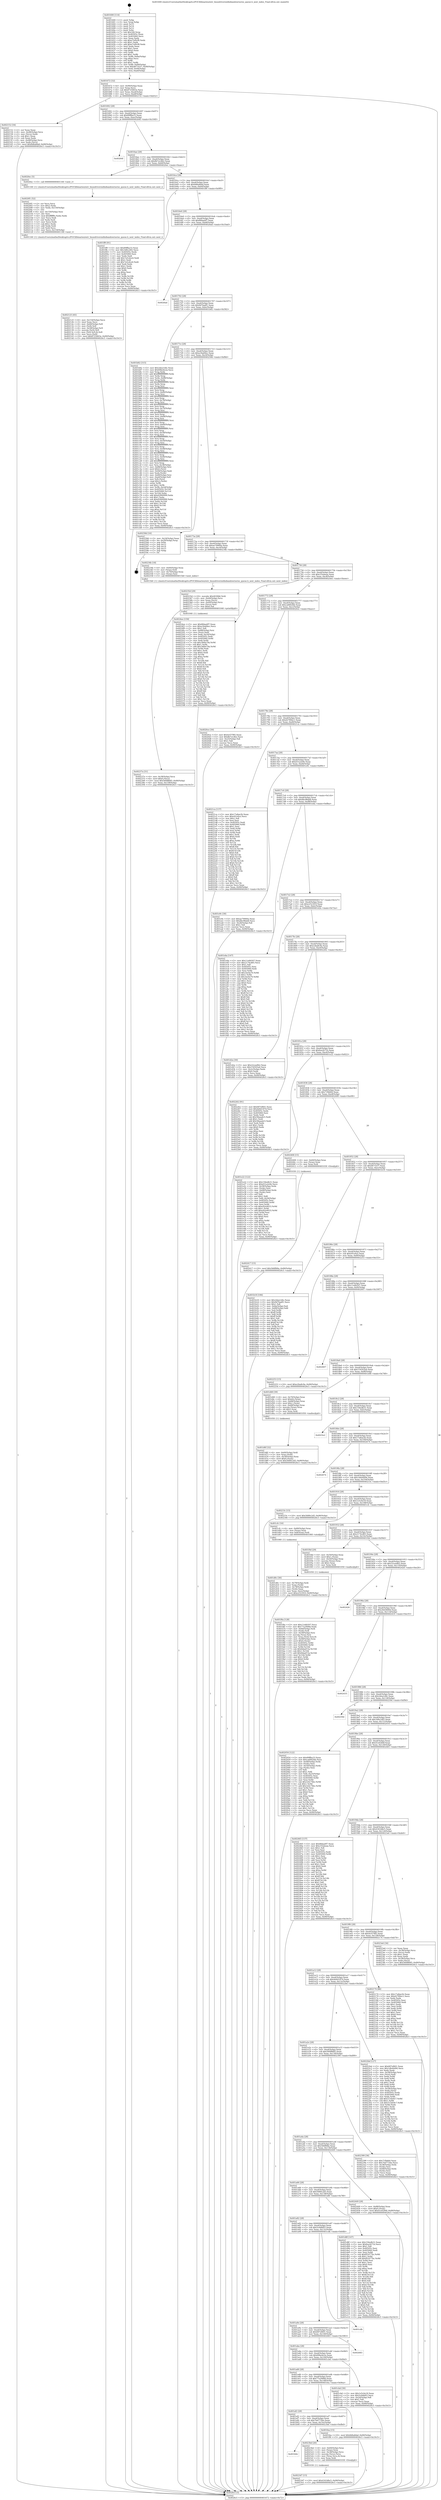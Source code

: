 digraph "0x401600" {
  label = "0x401600 (/mnt/c/Users/mathe/Desktop/tcc/POCII/binaries/extr_linuxdriversinfinibandswrxerxe_queue.h_next_index_Final-ollvm.out::main(0))"
  labelloc = "t"
  node[shape=record]

  Entry [label="",width=0.3,height=0.3,shape=circle,fillcolor=black,style=filled]
  "0x401672" [label="{
     0x401672 [32]\l
     | [instrs]\l
     &nbsp;&nbsp;0x401672 \<+6\>: mov -0x90(%rbp),%eax\l
     &nbsp;&nbsp;0x401678 \<+2\>: mov %eax,%ecx\l
     &nbsp;&nbsp;0x40167a \<+6\>: sub $0x8725663e,%ecx\l
     &nbsp;&nbsp;0x401680 \<+6\>: mov %eax,-0xa4(%rbp)\l
     &nbsp;&nbsp;0x401686 \<+6\>: mov %ecx,-0xa8(%rbp)\l
     &nbsp;&nbsp;0x40168c \<+6\>: je 0000000000402152 \<main+0xb52\>\l
  }"]
  "0x402152" [label="{
     0x402152 [34]\l
     | [instrs]\l
     &nbsp;&nbsp;0x402152 \<+2\>: xor %eax,%eax\l
     &nbsp;&nbsp;0x402154 \<+4\>: mov -0x48(%rbp),%rcx\l
     &nbsp;&nbsp;0x402158 \<+2\>: mov (%rcx),%edx\l
     &nbsp;&nbsp;0x40215a \<+3\>: sub $0x1,%eax\l
     &nbsp;&nbsp;0x40215d \<+2\>: sub %eax,%edx\l
     &nbsp;&nbsp;0x40215f \<+4\>: mov -0x48(%rbp),%rcx\l
     &nbsp;&nbsp;0x402163 \<+2\>: mov %edx,(%rcx)\l
     &nbsp;&nbsp;0x402165 \<+10\>: movl $0x8d6a8daf,-0x90(%rbp)\l
     &nbsp;&nbsp;0x40216f \<+5\>: jmp 00000000004026c5 \<main+0x10c5\>\l
  }"]
  "0x401692" [label="{
     0x401692 [28]\l
     | [instrs]\l
     &nbsp;&nbsp;0x401692 \<+5\>: jmp 0000000000401697 \<main+0x97\>\l
     &nbsp;&nbsp;0x401697 \<+6\>: mov -0xa4(%rbp),%eax\l
     &nbsp;&nbsp;0x40169d \<+5\>: sub $0x89ffba33,%eax\l
     &nbsp;&nbsp;0x4016a2 \<+6\>: mov %eax,-0xac(%rbp)\l
     &nbsp;&nbsp;0x4016a8 \<+6\>: je 000000000040264f \<main+0x104f\>\l
  }"]
  Exit [label="",width=0.3,height=0.3,shape=circle,fillcolor=black,style=filled,peripheries=2]
  "0x40264f" [label="{
     0x40264f\l
  }", style=dashed]
  "0x4016ae" [label="{
     0x4016ae [28]\l
     | [instrs]\l
     &nbsp;&nbsp;0x4016ae \<+5\>: jmp 00000000004016b3 \<main+0xb3\>\l
     &nbsp;&nbsp;0x4016b3 \<+6\>: mov -0xa4(%rbp),%eax\l
     &nbsp;&nbsp;0x4016b9 \<+5\>: sub $0x8b7a1db2,%eax\l
     &nbsp;&nbsp;0x4016be \<+6\>: mov %eax,-0xb0(%rbp)\l
     &nbsp;&nbsp;0x4016c4 \<+6\>: je 00000000004020ec \<main+0xaec\>\l
  }"]
  "0x402417" [label="{
     0x402417 [15]\l
     | [instrs]\l
     &nbsp;&nbsp;0x402417 \<+10\>: movl $0x566ff48a,-0x90(%rbp)\l
     &nbsp;&nbsp;0x402421 \<+5\>: jmp 00000000004026c5 \<main+0x10c5\>\l
  }"]
  "0x4020ec" [label="{
     0x4020ec [5]\l
     | [instrs]\l
     &nbsp;&nbsp;0x4020ec \<+5\>: call 0000000000401160 \<next_i\>\l
     | [calls]\l
     &nbsp;&nbsp;0x401160 \{1\} (/mnt/c/Users/mathe/Desktop/tcc/POCII/binaries/extr_linuxdriversinfinibandswrxerxe_queue.h_next_index_Final-ollvm.out::next_i)\l
  }"]
  "0x4016ca" [label="{
     0x4016ca [28]\l
     | [instrs]\l
     &nbsp;&nbsp;0x4016ca \<+5\>: jmp 00000000004016cf \<main+0xcf\>\l
     &nbsp;&nbsp;0x4016cf \<+6\>: mov -0xa4(%rbp),%eax\l
     &nbsp;&nbsp;0x4016d5 \<+5\>: sub $0x8d6a8daf,%eax\l
     &nbsp;&nbsp;0x4016da \<+6\>: mov %eax,-0xb4(%rbp)\l
     &nbsp;&nbsp;0x4016e0 \<+6\>: je 0000000000401ff9 \<main+0x9f9\>\l
  }"]
  "0x4023d7" [label="{
     0x4023d7 [15]\l
     | [instrs]\l
     &nbsp;&nbsp;0x4023d7 \<+10\>: movl $0x4343dbc5,-0x90(%rbp)\l
     &nbsp;&nbsp;0x4023e1 \<+5\>: jmp 00000000004026c5 \<main+0x10c5\>\l
  }"]
  "0x401ff9" [label="{
     0x401ff9 [91]\l
     | [instrs]\l
     &nbsp;&nbsp;0x401ff9 \<+5\>: mov $0x89ffba33,%eax\l
     &nbsp;&nbsp;0x401ffe \<+5\>: mov $0x3d9c24f2,%ecx\l
     &nbsp;&nbsp;0x402003 \<+7\>: mov 0x40505c,%edx\l
     &nbsp;&nbsp;0x40200a \<+7\>: mov 0x405060,%esi\l
     &nbsp;&nbsp;0x402011 \<+2\>: mov %edx,%edi\l
     &nbsp;&nbsp;0x402013 \<+6\>: add $0x7a5cdce4,%edi\l
     &nbsp;&nbsp;0x402019 \<+3\>: sub $0x1,%edi\l
     &nbsp;&nbsp;0x40201c \<+6\>: sub $0x7a5cdce4,%edi\l
     &nbsp;&nbsp;0x402022 \<+3\>: imul %edi,%edx\l
     &nbsp;&nbsp;0x402025 \<+3\>: and $0x1,%edx\l
     &nbsp;&nbsp;0x402028 \<+3\>: cmp $0x0,%edx\l
     &nbsp;&nbsp;0x40202b \<+4\>: sete %r8b\l
     &nbsp;&nbsp;0x40202f \<+3\>: cmp $0xa,%esi\l
     &nbsp;&nbsp;0x402032 \<+4\>: setl %r9b\l
     &nbsp;&nbsp;0x402036 \<+3\>: mov %r8b,%r10b\l
     &nbsp;&nbsp;0x402039 \<+3\>: and %r9b,%r10b\l
     &nbsp;&nbsp;0x40203c \<+3\>: xor %r9b,%r8b\l
     &nbsp;&nbsp;0x40203f \<+3\>: or %r8b,%r10b\l
     &nbsp;&nbsp;0x402042 \<+4\>: test $0x1,%r10b\l
     &nbsp;&nbsp;0x402046 \<+3\>: cmovne %ecx,%eax\l
     &nbsp;&nbsp;0x402049 \<+6\>: mov %eax,-0x90(%rbp)\l
     &nbsp;&nbsp;0x40204f \<+5\>: jmp 00000000004026c5 \<main+0x10c5\>\l
  }"]
  "0x4016e6" [label="{
     0x4016e6 [28]\l
     | [instrs]\l
     &nbsp;&nbsp;0x4016e6 \<+5\>: jmp 00000000004016eb \<main+0xeb\>\l
     &nbsp;&nbsp;0x4016eb \<+6\>: mov -0xa4(%rbp),%eax\l
     &nbsp;&nbsp;0x4016f1 \<+5\>: sub $0x8fdaa0f7,%eax\l
     &nbsp;&nbsp;0x4016f6 \<+6\>: mov %eax,-0xb8(%rbp)\l
     &nbsp;&nbsp;0x4016fc \<+6\>: je 00000000004026ad \<main+0x10ad\>\l
  }"]
  "0x401b0e" [label="{
     0x401b0e\l
  }", style=dashed]
  "0x4026ad" [label="{
     0x4026ad\l
  }", style=dashed]
  "0x401702" [label="{
     0x401702 [28]\l
     | [instrs]\l
     &nbsp;&nbsp;0x401702 \<+5\>: jmp 0000000000401707 \<main+0x107\>\l
     &nbsp;&nbsp;0x401707 \<+6\>: mov -0xa4(%rbp),%eax\l
     &nbsp;&nbsp;0x40170d \<+5\>: sub $0x9d7badf1,%eax\l
     &nbsp;&nbsp;0x401712 \<+6\>: mov %eax,-0xbc(%rbp)\l
     &nbsp;&nbsp;0x401718 \<+6\>: je 0000000000401b82 \<main+0x582\>\l
  }"]
  "0x4023bd" [label="{
     0x4023bd [26]\l
     | [instrs]\l
     &nbsp;&nbsp;0x4023bd \<+4\>: mov -0x60(%rbp),%rax\l
     &nbsp;&nbsp;0x4023c1 \<+3\>: mov (%rax),%rax\l
     &nbsp;&nbsp;0x4023c4 \<+4\>: mov -0x38(%rbp),%rcx\l
     &nbsp;&nbsp;0x4023c8 \<+3\>: movslq (%rcx),%rcx\l
     &nbsp;&nbsp;0x4023cb \<+4\>: mov (%rax,%rcx,8),%rax\l
     &nbsp;&nbsp;0x4023cf \<+3\>: mov %rax,%rdi\l
     &nbsp;&nbsp;0x4023d2 \<+5\>: call 0000000000401030 \<free@plt\>\l
     | [calls]\l
     &nbsp;&nbsp;0x401030 \{1\} (unknown)\l
  }"]
  "0x401b82" [label="{
     0x401b82 [315]\l
     | [instrs]\l
     &nbsp;&nbsp;0x401b82 \<+5\>: mov $0x2dea1d4c,%eax\l
     &nbsp;&nbsp;0x401b87 \<+5\>: mov $0x69be4e2a,%ecx\l
     &nbsp;&nbsp;0x401b8c \<+3\>: mov %rsp,%rdx\l
     &nbsp;&nbsp;0x401b8f \<+4\>: add $0xfffffffffffffff0,%rdx\l
     &nbsp;&nbsp;0x401b93 \<+3\>: mov %rdx,%rsp\l
     &nbsp;&nbsp;0x401b96 \<+7\>: mov %rdx,-0x88(%rbp)\l
     &nbsp;&nbsp;0x401b9d \<+3\>: mov %rsp,%rdx\l
     &nbsp;&nbsp;0x401ba0 \<+4\>: add $0xfffffffffffffff0,%rdx\l
     &nbsp;&nbsp;0x401ba4 \<+3\>: mov %rdx,%rsp\l
     &nbsp;&nbsp;0x401ba7 \<+3\>: mov %rsp,%rsi\l
     &nbsp;&nbsp;0x401baa \<+4\>: add $0xfffffffffffffff0,%rsi\l
     &nbsp;&nbsp;0x401bae \<+3\>: mov %rsi,%rsp\l
     &nbsp;&nbsp;0x401bb1 \<+4\>: mov %rsi,-0x80(%rbp)\l
     &nbsp;&nbsp;0x401bb5 \<+3\>: mov %rsp,%rsi\l
     &nbsp;&nbsp;0x401bb8 \<+4\>: add $0xfffffffffffffff0,%rsi\l
     &nbsp;&nbsp;0x401bbc \<+3\>: mov %rsi,%rsp\l
     &nbsp;&nbsp;0x401bbf \<+4\>: mov %rsi,-0x78(%rbp)\l
     &nbsp;&nbsp;0x401bc3 \<+3\>: mov %rsp,%rsi\l
     &nbsp;&nbsp;0x401bc6 \<+4\>: add $0xfffffffffffffff0,%rsi\l
     &nbsp;&nbsp;0x401bca \<+3\>: mov %rsi,%rsp\l
     &nbsp;&nbsp;0x401bcd \<+4\>: mov %rsi,-0x70(%rbp)\l
     &nbsp;&nbsp;0x401bd1 \<+3\>: mov %rsp,%rsi\l
     &nbsp;&nbsp;0x401bd4 \<+4\>: add $0xfffffffffffffff0,%rsi\l
     &nbsp;&nbsp;0x401bd8 \<+3\>: mov %rsi,%rsp\l
     &nbsp;&nbsp;0x401bdb \<+4\>: mov %rsi,-0x68(%rbp)\l
     &nbsp;&nbsp;0x401bdf \<+3\>: mov %rsp,%rsi\l
     &nbsp;&nbsp;0x401be2 \<+4\>: add $0xfffffffffffffff0,%rsi\l
     &nbsp;&nbsp;0x401be6 \<+3\>: mov %rsi,%rsp\l
     &nbsp;&nbsp;0x401be9 \<+4\>: mov %rsi,-0x60(%rbp)\l
     &nbsp;&nbsp;0x401bed \<+3\>: mov %rsp,%rsi\l
     &nbsp;&nbsp;0x401bf0 \<+4\>: add $0xfffffffffffffff0,%rsi\l
     &nbsp;&nbsp;0x401bf4 \<+3\>: mov %rsi,%rsp\l
     &nbsp;&nbsp;0x401bf7 \<+4\>: mov %rsi,-0x58(%rbp)\l
     &nbsp;&nbsp;0x401bfb \<+3\>: mov %rsp,%rsi\l
     &nbsp;&nbsp;0x401bfe \<+4\>: add $0xfffffffffffffff0,%rsi\l
     &nbsp;&nbsp;0x401c02 \<+3\>: mov %rsi,%rsp\l
     &nbsp;&nbsp;0x401c05 \<+4\>: mov %rsi,-0x50(%rbp)\l
     &nbsp;&nbsp;0x401c09 \<+3\>: mov %rsp,%rsi\l
     &nbsp;&nbsp;0x401c0c \<+4\>: add $0xfffffffffffffff0,%rsi\l
     &nbsp;&nbsp;0x401c10 \<+3\>: mov %rsi,%rsp\l
     &nbsp;&nbsp;0x401c13 \<+4\>: mov %rsi,-0x48(%rbp)\l
     &nbsp;&nbsp;0x401c17 \<+3\>: mov %rsp,%rsi\l
     &nbsp;&nbsp;0x401c1a \<+4\>: add $0xfffffffffffffff0,%rsi\l
     &nbsp;&nbsp;0x401c1e \<+3\>: mov %rsi,%rsp\l
     &nbsp;&nbsp;0x401c21 \<+4\>: mov %rsi,-0x40(%rbp)\l
     &nbsp;&nbsp;0x401c25 \<+3\>: mov %rsp,%rsi\l
     &nbsp;&nbsp;0x401c28 \<+4\>: add $0xfffffffffffffff0,%rsi\l
     &nbsp;&nbsp;0x401c2c \<+3\>: mov %rsi,%rsp\l
     &nbsp;&nbsp;0x401c2f \<+4\>: mov %rsi,-0x38(%rbp)\l
     &nbsp;&nbsp;0x401c33 \<+7\>: mov -0x88(%rbp),%rsi\l
     &nbsp;&nbsp;0x401c3a \<+6\>: movl $0x0,(%rsi)\l
     &nbsp;&nbsp;0x401c40 \<+6\>: mov -0x94(%rbp),%edi\l
     &nbsp;&nbsp;0x401c46 \<+2\>: mov %edi,(%rdx)\l
     &nbsp;&nbsp;0x401c48 \<+4\>: mov -0x80(%rbp),%rsi\l
     &nbsp;&nbsp;0x401c4c \<+7\>: mov -0xa0(%rbp),%r8\l
     &nbsp;&nbsp;0x401c53 \<+3\>: mov %r8,(%rsi)\l
     &nbsp;&nbsp;0x401c56 \<+3\>: cmpl $0x2,(%rdx)\l
     &nbsp;&nbsp;0x401c59 \<+4\>: setne %r9b\l
     &nbsp;&nbsp;0x401c5d \<+4\>: and $0x1,%r9b\l
     &nbsp;&nbsp;0x401c61 \<+4\>: mov %r9b,-0x2d(%rbp)\l
     &nbsp;&nbsp;0x401c65 \<+8\>: mov 0x40505c,%r10d\l
     &nbsp;&nbsp;0x401c6d \<+8\>: mov 0x405060,%r11d\l
     &nbsp;&nbsp;0x401c75 \<+3\>: mov %r10d,%ebx\l
     &nbsp;&nbsp;0x401c78 \<+6\>: add $0xd2900999,%ebx\l
     &nbsp;&nbsp;0x401c7e \<+3\>: sub $0x1,%ebx\l
     &nbsp;&nbsp;0x401c81 \<+6\>: sub $0xd2900999,%ebx\l
     &nbsp;&nbsp;0x401c87 \<+4\>: imul %ebx,%r10d\l
     &nbsp;&nbsp;0x401c8b \<+4\>: and $0x1,%r10d\l
     &nbsp;&nbsp;0x401c8f \<+4\>: cmp $0x0,%r10d\l
     &nbsp;&nbsp;0x401c93 \<+4\>: sete %r9b\l
     &nbsp;&nbsp;0x401c97 \<+4\>: cmp $0xa,%r11d\l
     &nbsp;&nbsp;0x401c9b \<+4\>: setl %r14b\l
     &nbsp;&nbsp;0x401c9f \<+3\>: mov %r9b,%r15b\l
     &nbsp;&nbsp;0x401ca2 \<+3\>: and %r14b,%r15b\l
     &nbsp;&nbsp;0x401ca5 \<+3\>: xor %r14b,%r9b\l
     &nbsp;&nbsp;0x401ca8 \<+3\>: or %r9b,%r15b\l
     &nbsp;&nbsp;0x401cab \<+4\>: test $0x1,%r15b\l
     &nbsp;&nbsp;0x401caf \<+3\>: cmovne %ecx,%eax\l
     &nbsp;&nbsp;0x401cb2 \<+6\>: mov %eax,-0x90(%rbp)\l
     &nbsp;&nbsp;0x401cb8 \<+5\>: jmp 00000000004026c5 \<main+0x10c5\>\l
  }"]
  "0x40171e" [label="{
     0x40171e [28]\l
     | [instrs]\l
     &nbsp;&nbsp;0x40171e \<+5\>: jmp 0000000000401723 \<main+0x123\>\l
     &nbsp;&nbsp;0x401723 \<+6\>: mov -0xa4(%rbp),%eax\l
     &nbsp;&nbsp;0x401729 \<+5\>: sub $0xa34a84ec,%eax\l
     &nbsp;&nbsp;0x40172e \<+6\>: mov %eax,-0xc0(%rbp)\l
     &nbsp;&nbsp;0x401734 \<+6\>: je 000000000040258d \<main+0xf8d\>\l
  }"]
  "0x40237a" [label="{
     0x40237a [31]\l
     | [instrs]\l
     &nbsp;&nbsp;0x40237a \<+4\>: mov -0x38(%rbp),%rcx\l
     &nbsp;&nbsp;0x40237e \<+6\>: movl $0x0,(%rcx)\l
     &nbsp;&nbsp;0x402384 \<+10\>: movl $0x560f8685,-0x90(%rbp)\l
     &nbsp;&nbsp;0x40238e \<+6\>: mov %eax,-0x158(%rbp)\l
     &nbsp;&nbsp;0x402394 \<+5\>: jmp 00000000004026c5 \<main+0x10c5\>\l
  }"]
  "0x40258d" [label="{
     0x40258d [16]\l
     | [instrs]\l
     &nbsp;&nbsp;0x40258d \<+3\>: mov -0x24(%rbp),%eax\l
     &nbsp;&nbsp;0x402590 \<+4\>: lea -0x20(%rbp),%rsp\l
     &nbsp;&nbsp;0x402594 \<+1\>: pop %rbx\l
     &nbsp;&nbsp;0x402595 \<+2\>: pop %r12\l
     &nbsp;&nbsp;0x402597 \<+2\>: pop %r14\l
     &nbsp;&nbsp;0x402599 \<+2\>: pop %r15\l
     &nbsp;&nbsp;0x40259b \<+1\>: pop %rbp\l
     &nbsp;&nbsp;0x40259c \<+1\>: ret\l
  }"]
  "0x40173a" [label="{
     0x40173a [28]\l
     | [instrs]\l
     &nbsp;&nbsp;0x40173a \<+5\>: jmp 000000000040173f \<main+0x13f\>\l
     &nbsp;&nbsp;0x40173f \<+6\>: mov -0xa4(%rbp),%eax\l
     &nbsp;&nbsp;0x401745 \<+5\>: sub $0xae79900a,%eax\l
     &nbsp;&nbsp;0x40174a \<+6\>: mov %eax,-0xc4(%rbp)\l
     &nbsp;&nbsp;0x401750 \<+6\>: je 000000000040234b \<main+0xd4b\>\l
  }"]
  "0x40235d" [label="{
     0x40235d [29]\l
     | [instrs]\l
     &nbsp;&nbsp;0x40235d \<+10\>: movabs $0x4030b6,%rdi\l
     &nbsp;&nbsp;0x402367 \<+4\>: mov -0x40(%rbp),%rcx\l
     &nbsp;&nbsp;0x40236b \<+2\>: mov %eax,(%rcx)\l
     &nbsp;&nbsp;0x40236d \<+4\>: mov -0x40(%rbp),%rcx\l
     &nbsp;&nbsp;0x402371 \<+2\>: mov (%rcx),%esi\l
     &nbsp;&nbsp;0x402373 \<+2\>: mov $0x0,%al\l
     &nbsp;&nbsp;0x402375 \<+5\>: call 0000000000401040 \<printf@plt\>\l
     | [calls]\l
     &nbsp;&nbsp;0x401040 \{1\} (unknown)\l
  }"]
  "0x40234b" [label="{
     0x40234b [18]\l
     | [instrs]\l
     &nbsp;&nbsp;0x40234b \<+4\>: mov -0x60(%rbp),%rax\l
     &nbsp;&nbsp;0x40234f \<+3\>: mov (%rax),%rdi\l
     &nbsp;&nbsp;0x402352 \<+4\>: mov -0x70(%rbp),%rax\l
     &nbsp;&nbsp;0x402356 \<+2\>: mov (%rax),%esi\l
     &nbsp;&nbsp;0x402358 \<+5\>: call 00000000004015b0 \<next_index\>\l
     | [calls]\l
     &nbsp;&nbsp;0x4015b0 \{1\} (/mnt/c/Users/mathe/Desktop/tcc/POCII/binaries/extr_linuxdriversinfinibandswrxerxe_queue.h_next_index_Final-ollvm.out::next_index)\l
  }"]
  "0x401756" [label="{
     0x401756 [28]\l
     | [instrs]\l
     &nbsp;&nbsp;0x401756 \<+5\>: jmp 000000000040175b \<main+0x15b\>\l
     &nbsp;&nbsp;0x40175b \<+6\>: mov -0xa4(%rbp),%eax\l
     &nbsp;&nbsp;0x401761 \<+5\>: sub $0xc55ebeaa,%eax\l
     &nbsp;&nbsp;0x401766 \<+6\>: mov %eax,-0xc8(%rbp)\l
     &nbsp;&nbsp;0x40176c \<+6\>: je 00000000004024ee \<main+0xeee\>\l
  }"]
  "0x402125" [label="{
     0x402125 [45]\l
     | [instrs]\l
     &nbsp;&nbsp;0x402125 \<+6\>: mov -0x154(%rbp),%ecx\l
     &nbsp;&nbsp;0x40212b \<+3\>: imul %eax,%ecx\l
     &nbsp;&nbsp;0x40212e \<+4\>: mov -0x60(%rbp),%r8\l
     &nbsp;&nbsp;0x402132 \<+3\>: mov (%r8),%r8\l
     &nbsp;&nbsp;0x402135 \<+4\>: mov -0x58(%rbp),%r9\l
     &nbsp;&nbsp;0x402139 \<+3\>: movslq (%r9),%r9\l
     &nbsp;&nbsp;0x40213c \<+4\>: mov (%r8,%r9,8),%r8\l
     &nbsp;&nbsp;0x402140 \<+3\>: mov %ecx,(%r8)\l
     &nbsp;&nbsp;0x402143 \<+10\>: movl $0x8725663e,-0x90(%rbp)\l
     &nbsp;&nbsp;0x40214d \<+5\>: jmp 00000000004026c5 \<main+0x10c5\>\l
  }"]
  "0x4024ee" [label="{
     0x4024ee [159]\l
     | [instrs]\l
     &nbsp;&nbsp;0x4024ee \<+5\>: mov $0x8fdaa0f7,%eax\l
     &nbsp;&nbsp;0x4024f3 \<+5\>: mov $0xa34a84ec,%ecx\l
     &nbsp;&nbsp;0x4024f8 \<+2\>: mov $0x1,%dl\l
     &nbsp;&nbsp;0x4024fa \<+7\>: mov -0x88(%rbp),%rsi\l
     &nbsp;&nbsp;0x402501 \<+2\>: mov (%rsi),%edi\l
     &nbsp;&nbsp;0x402503 \<+3\>: mov %edi,-0x24(%rbp)\l
     &nbsp;&nbsp;0x402506 \<+7\>: mov 0x40505c,%edi\l
     &nbsp;&nbsp;0x40250d \<+8\>: mov 0x405060,%r8d\l
     &nbsp;&nbsp;0x402515 \<+3\>: mov %edi,%r9d\l
     &nbsp;&nbsp;0x402518 \<+7\>: sub $0x346fa79a,%r9d\l
     &nbsp;&nbsp;0x40251f \<+4\>: sub $0x1,%r9d\l
     &nbsp;&nbsp;0x402523 \<+7\>: add $0x346fa79a,%r9d\l
     &nbsp;&nbsp;0x40252a \<+4\>: imul %r9d,%edi\l
     &nbsp;&nbsp;0x40252e \<+3\>: and $0x1,%edi\l
     &nbsp;&nbsp;0x402531 \<+3\>: cmp $0x0,%edi\l
     &nbsp;&nbsp;0x402534 \<+4\>: sete %r10b\l
     &nbsp;&nbsp;0x402538 \<+4\>: cmp $0xa,%r8d\l
     &nbsp;&nbsp;0x40253c \<+4\>: setl %r11b\l
     &nbsp;&nbsp;0x402540 \<+3\>: mov %r10b,%bl\l
     &nbsp;&nbsp;0x402543 \<+3\>: xor $0xff,%bl\l
     &nbsp;&nbsp;0x402546 \<+3\>: mov %r11b,%r14b\l
     &nbsp;&nbsp;0x402549 \<+4\>: xor $0xff,%r14b\l
     &nbsp;&nbsp;0x40254d \<+3\>: xor $0x0,%dl\l
     &nbsp;&nbsp;0x402550 \<+3\>: mov %bl,%r15b\l
     &nbsp;&nbsp;0x402553 \<+4\>: and $0x0,%r15b\l
     &nbsp;&nbsp;0x402557 \<+3\>: and %dl,%r10b\l
     &nbsp;&nbsp;0x40255a \<+3\>: mov %r14b,%r12b\l
     &nbsp;&nbsp;0x40255d \<+4\>: and $0x0,%r12b\l
     &nbsp;&nbsp;0x402561 \<+3\>: and %dl,%r11b\l
     &nbsp;&nbsp;0x402564 \<+3\>: or %r10b,%r15b\l
     &nbsp;&nbsp;0x402567 \<+3\>: or %r11b,%r12b\l
     &nbsp;&nbsp;0x40256a \<+3\>: xor %r12b,%r15b\l
     &nbsp;&nbsp;0x40256d \<+3\>: or %r14b,%bl\l
     &nbsp;&nbsp;0x402570 \<+3\>: xor $0xff,%bl\l
     &nbsp;&nbsp;0x402573 \<+3\>: or $0x0,%dl\l
     &nbsp;&nbsp;0x402576 \<+2\>: and %dl,%bl\l
     &nbsp;&nbsp;0x402578 \<+3\>: or %bl,%r15b\l
     &nbsp;&nbsp;0x40257b \<+4\>: test $0x1,%r15b\l
     &nbsp;&nbsp;0x40257f \<+3\>: cmovne %ecx,%eax\l
     &nbsp;&nbsp;0x402582 \<+6\>: mov %eax,-0x90(%rbp)\l
     &nbsp;&nbsp;0x402588 \<+5\>: jmp 00000000004026c5 \<main+0x10c5\>\l
  }"]
  "0x401772" [label="{
     0x401772 [28]\l
     | [instrs]\l
     &nbsp;&nbsp;0x401772 \<+5\>: jmp 0000000000401777 \<main+0x177\>\l
     &nbsp;&nbsp;0x401777 \<+6\>: mov -0xa4(%rbp),%eax\l
     &nbsp;&nbsp;0x40177d \<+5\>: sub $0xca6842bb,%eax\l
     &nbsp;&nbsp;0x401782 \<+6\>: mov %eax,-0xcc(%rbp)\l
     &nbsp;&nbsp;0x401788 \<+6\>: je 00000000004020ce \<main+0xace\>\l
  }"]
  "0x4020f1" [label="{
     0x4020f1 [52]\l
     | [instrs]\l
     &nbsp;&nbsp;0x4020f1 \<+2\>: xor %ecx,%ecx\l
     &nbsp;&nbsp;0x4020f3 \<+5\>: mov $0x2,%edx\l
     &nbsp;&nbsp;0x4020f8 \<+6\>: mov %edx,-0x150(%rbp)\l
     &nbsp;&nbsp;0x4020fe \<+1\>: cltd\l
     &nbsp;&nbsp;0x4020ff \<+6\>: mov -0x150(%rbp),%esi\l
     &nbsp;&nbsp;0x402105 \<+2\>: idiv %esi\l
     &nbsp;&nbsp;0x402107 \<+6\>: imul $0xfffffffe,%edx,%edx\l
     &nbsp;&nbsp;0x40210d \<+2\>: mov %ecx,%edi\l
     &nbsp;&nbsp;0x40210f \<+2\>: sub %edx,%edi\l
     &nbsp;&nbsp;0x402111 \<+2\>: mov %ecx,%edx\l
     &nbsp;&nbsp;0x402113 \<+3\>: sub $0x1,%edx\l
     &nbsp;&nbsp;0x402116 \<+2\>: add %edx,%edi\l
     &nbsp;&nbsp;0x402118 \<+2\>: sub %edi,%ecx\l
     &nbsp;&nbsp;0x40211a \<+6\>: mov %ecx,-0x154(%rbp)\l
     &nbsp;&nbsp;0x402120 \<+5\>: call 0000000000401160 \<next_i\>\l
     | [calls]\l
     &nbsp;&nbsp;0x401160 \{1\} (/mnt/c/Users/mathe/Desktop/tcc/POCII/binaries/extr_linuxdriversinfinibandswrxerxe_queue.h_next_index_Final-ollvm.out::next_i)\l
  }"]
  "0x4020ce" [label="{
     0x4020ce [30]\l
     | [instrs]\l
     &nbsp;&nbsp;0x4020ce \<+5\>: mov $0x4cf37f85,%eax\l
     &nbsp;&nbsp;0x4020d3 \<+5\>: mov $0x8b7a1db2,%ecx\l
     &nbsp;&nbsp;0x4020d8 \<+3\>: mov -0x25(%rbp),%dl\l
     &nbsp;&nbsp;0x4020db \<+3\>: test $0x1,%dl\l
     &nbsp;&nbsp;0x4020de \<+3\>: cmovne %ecx,%eax\l
     &nbsp;&nbsp;0x4020e1 \<+6\>: mov %eax,-0x90(%rbp)\l
     &nbsp;&nbsp;0x4020e7 \<+5\>: jmp 00000000004026c5 \<main+0x10c5\>\l
  }"]
  "0x40178e" [label="{
     0x40178e [28]\l
     | [instrs]\l
     &nbsp;&nbsp;0x40178e \<+5\>: jmp 0000000000401793 \<main+0x193\>\l
     &nbsp;&nbsp;0x401793 \<+6\>: mov -0xa4(%rbp),%eax\l
     &nbsp;&nbsp;0x401799 \<+5\>: sub $0xd2789ec1,%eax\l
     &nbsp;&nbsp;0x40179e \<+6\>: mov %eax,-0xd0(%rbp)\l
     &nbsp;&nbsp;0x4017a4 \<+6\>: je 00000000004021ca \<main+0xbca\>\l
  }"]
  "0x401af2" [label="{
     0x401af2 [28]\l
     | [instrs]\l
     &nbsp;&nbsp;0x401af2 \<+5\>: jmp 0000000000401af7 \<main+0x4f7\>\l
     &nbsp;&nbsp;0x401af7 \<+6\>: mov -0xa4(%rbp),%eax\l
     &nbsp;&nbsp;0x401afd \<+5\>: sub $0x7bd772be,%eax\l
     &nbsp;&nbsp;0x401b02 \<+6\>: mov %eax,-0x14c(%rbp)\l
     &nbsp;&nbsp;0x401b08 \<+6\>: je 00000000004023bd \<main+0xdbd\>\l
  }"]
  "0x4021ca" [label="{
     0x4021ca [137]\l
     | [instrs]\l
     &nbsp;&nbsp;0x4021ca \<+5\>: mov $0x17a8ae2b,%eax\l
     &nbsp;&nbsp;0x4021cf \<+5\>: mov $0xe91e0ce,%ecx\l
     &nbsp;&nbsp;0x4021d4 \<+2\>: mov $0x1,%dl\l
     &nbsp;&nbsp;0x4021d6 \<+2\>: xor %esi,%esi\l
     &nbsp;&nbsp;0x4021d8 \<+7\>: mov 0x40505c,%edi\l
     &nbsp;&nbsp;0x4021df \<+8\>: mov 0x405060,%r8d\l
     &nbsp;&nbsp;0x4021e7 \<+3\>: sub $0x1,%esi\l
     &nbsp;&nbsp;0x4021ea \<+3\>: mov %edi,%r9d\l
     &nbsp;&nbsp;0x4021ed \<+3\>: add %esi,%r9d\l
     &nbsp;&nbsp;0x4021f0 \<+4\>: imul %r9d,%edi\l
     &nbsp;&nbsp;0x4021f4 \<+3\>: and $0x1,%edi\l
     &nbsp;&nbsp;0x4021f7 \<+3\>: cmp $0x0,%edi\l
     &nbsp;&nbsp;0x4021fa \<+4\>: sete %r10b\l
     &nbsp;&nbsp;0x4021fe \<+4\>: cmp $0xa,%r8d\l
     &nbsp;&nbsp;0x402202 \<+4\>: setl %r11b\l
     &nbsp;&nbsp;0x402206 \<+3\>: mov %r10b,%bl\l
     &nbsp;&nbsp;0x402209 \<+3\>: xor $0xff,%bl\l
     &nbsp;&nbsp;0x40220c \<+3\>: mov %r11b,%r14b\l
     &nbsp;&nbsp;0x40220f \<+4\>: xor $0xff,%r14b\l
     &nbsp;&nbsp;0x402213 \<+3\>: xor $0x0,%dl\l
     &nbsp;&nbsp;0x402216 \<+3\>: mov %bl,%r15b\l
     &nbsp;&nbsp;0x402219 \<+4\>: and $0x0,%r15b\l
     &nbsp;&nbsp;0x40221d \<+3\>: and %dl,%r10b\l
     &nbsp;&nbsp;0x402220 \<+3\>: mov %r14b,%r12b\l
     &nbsp;&nbsp;0x402223 \<+4\>: and $0x0,%r12b\l
     &nbsp;&nbsp;0x402227 \<+3\>: and %dl,%r11b\l
     &nbsp;&nbsp;0x40222a \<+3\>: or %r10b,%r15b\l
     &nbsp;&nbsp;0x40222d \<+3\>: or %r11b,%r12b\l
     &nbsp;&nbsp;0x402230 \<+3\>: xor %r12b,%r15b\l
     &nbsp;&nbsp;0x402233 \<+3\>: or %r14b,%bl\l
     &nbsp;&nbsp;0x402236 \<+3\>: xor $0xff,%bl\l
     &nbsp;&nbsp;0x402239 \<+3\>: or $0x0,%dl\l
     &nbsp;&nbsp;0x40223c \<+2\>: and %dl,%bl\l
     &nbsp;&nbsp;0x40223e \<+3\>: or %bl,%r15b\l
     &nbsp;&nbsp;0x402241 \<+4\>: test $0x1,%r15b\l
     &nbsp;&nbsp;0x402245 \<+3\>: cmovne %ecx,%eax\l
     &nbsp;&nbsp;0x402248 \<+6\>: mov %eax,-0x90(%rbp)\l
     &nbsp;&nbsp;0x40224e \<+5\>: jmp 00000000004026c5 \<main+0x10c5\>\l
  }"]
  "0x4017aa" [label="{
     0x4017aa [28]\l
     | [instrs]\l
     &nbsp;&nbsp;0x4017aa \<+5\>: jmp 00000000004017af \<main+0x1af\>\l
     &nbsp;&nbsp;0x4017af \<+6\>: mov -0xa4(%rbp),%eax\l
     &nbsp;&nbsp;0x4017b5 \<+5\>: sub $0xd31a2e9e,%eax\l
     &nbsp;&nbsp;0x4017ba \<+6\>: mov %eax,-0xd4(%rbp)\l
     &nbsp;&nbsp;0x4017c0 \<+6\>: je 0000000000401e9c \<main+0x89c\>\l
  }"]
  "0x401fea" [label="{
     0x401fea [15]\l
     | [instrs]\l
     &nbsp;&nbsp;0x401fea \<+10\>: movl $0x8d6a8daf,-0x90(%rbp)\l
     &nbsp;&nbsp;0x401ff4 \<+5\>: jmp 00000000004026c5 \<main+0x10c5\>\l
  }"]
  "0x401e9c" [label="{
     0x401e9c [30]\l
     | [instrs]\l
     &nbsp;&nbsp;0x401e9c \<+5\>: mov $0xae79900a,%eax\l
     &nbsp;&nbsp;0x401ea1 \<+5\>: mov $0xdbc98ab8,%ecx\l
     &nbsp;&nbsp;0x401ea6 \<+3\>: mov -0x26(%rbp),%dl\l
     &nbsp;&nbsp;0x401ea9 \<+3\>: test $0x1,%dl\l
     &nbsp;&nbsp;0x401eac \<+3\>: cmovne %ecx,%eax\l
     &nbsp;&nbsp;0x401eaf \<+6\>: mov %eax,-0x90(%rbp)\l
     &nbsp;&nbsp;0x401eb5 \<+5\>: jmp 00000000004026c5 \<main+0x10c5\>\l
  }"]
  "0x4017c6" [label="{
     0x4017c6 [28]\l
     | [instrs]\l
     &nbsp;&nbsp;0x4017c6 \<+5\>: jmp 00000000004017cb \<main+0x1cb\>\l
     &nbsp;&nbsp;0x4017cb \<+6\>: mov -0xa4(%rbp),%eax\l
     &nbsp;&nbsp;0x4017d1 \<+5\>: sub $0xdbc98ab8,%eax\l
     &nbsp;&nbsp;0x4017d6 \<+6\>: mov %eax,-0xd8(%rbp)\l
     &nbsp;&nbsp;0x4017dc \<+6\>: je 0000000000401eba \<main+0x8ba\>\l
  }"]
  "0x401f6a" [label="{
     0x401f6a [128]\l
     | [instrs]\l
     &nbsp;&nbsp;0x401f6a \<+5\>: mov $0x11e6b507,%ecx\l
     &nbsp;&nbsp;0x401f6f \<+5\>: mov $0x77a2908d,%edx\l
     &nbsp;&nbsp;0x401f74 \<+4\>: mov -0x60(%rbp),%rdi\l
     &nbsp;&nbsp;0x401f78 \<+3\>: mov (%rdi),%rdi\l
     &nbsp;&nbsp;0x401f7b \<+4\>: mov -0x58(%rbp),%rsi\l
     &nbsp;&nbsp;0x401f7f \<+3\>: movslq (%rsi),%rsi\l
     &nbsp;&nbsp;0x401f82 \<+4\>: mov %rax,(%rdi,%rsi,8)\l
     &nbsp;&nbsp;0x401f86 \<+4\>: mov -0x48(%rbp),%rax\l
     &nbsp;&nbsp;0x401f8a \<+6\>: movl $0x0,(%rax)\l
     &nbsp;&nbsp;0x401f90 \<+8\>: mov 0x40505c,%r8d\l
     &nbsp;&nbsp;0x401f98 \<+8\>: mov 0x405060,%r9d\l
     &nbsp;&nbsp;0x401fa0 \<+3\>: mov %r8d,%r10d\l
     &nbsp;&nbsp;0x401fa3 \<+7\>: sub $0x6daaf15a,%r10d\l
     &nbsp;&nbsp;0x401faa \<+4\>: sub $0x1,%r10d\l
     &nbsp;&nbsp;0x401fae \<+7\>: add $0x6daaf15a,%r10d\l
     &nbsp;&nbsp;0x401fb5 \<+4\>: imul %r10d,%r8d\l
     &nbsp;&nbsp;0x401fb9 \<+4\>: and $0x1,%r8d\l
     &nbsp;&nbsp;0x401fbd \<+4\>: cmp $0x0,%r8d\l
     &nbsp;&nbsp;0x401fc1 \<+4\>: sete %r11b\l
     &nbsp;&nbsp;0x401fc5 \<+4\>: cmp $0xa,%r9d\l
     &nbsp;&nbsp;0x401fc9 \<+3\>: setl %bl\l
     &nbsp;&nbsp;0x401fcc \<+3\>: mov %r11b,%r14b\l
     &nbsp;&nbsp;0x401fcf \<+3\>: and %bl,%r14b\l
     &nbsp;&nbsp;0x401fd2 \<+3\>: xor %bl,%r11b\l
     &nbsp;&nbsp;0x401fd5 \<+3\>: or %r11b,%r14b\l
     &nbsp;&nbsp;0x401fd8 \<+4\>: test $0x1,%r14b\l
     &nbsp;&nbsp;0x401fdc \<+3\>: cmovne %edx,%ecx\l
     &nbsp;&nbsp;0x401fdf \<+6\>: mov %ecx,-0x90(%rbp)\l
     &nbsp;&nbsp;0x401fe5 \<+5\>: jmp 00000000004026c5 \<main+0x10c5\>\l
  }"]
  "0x401eba" [label="{
     0x401eba [147]\l
     | [instrs]\l
     &nbsp;&nbsp;0x401eba \<+5\>: mov $0x11e6b507,%eax\l
     &nbsp;&nbsp;0x401ebf \<+5\>: mov $0x2174cd65,%ecx\l
     &nbsp;&nbsp;0x401ec4 \<+2\>: mov $0x1,%dl\l
     &nbsp;&nbsp;0x401ec6 \<+7\>: mov 0x40505c,%esi\l
     &nbsp;&nbsp;0x401ecd \<+7\>: mov 0x405060,%edi\l
     &nbsp;&nbsp;0x401ed4 \<+3\>: mov %esi,%r8d\l
     &nbsp;&nbsp;0x401ed7 \<+7\>: add $0x3ee4a70,%r8d\l
     &nbsp;&nbsp;0x401ede \<+4\>: sub $0x1,%r8d\l
     &nbsp;&nbsp;0x401ee2 \<+7\>: sub $0x3ee4a70,%r8d\l
     &nbsp;&nbsp;0x401ee9 \<+4\>: imul %r8d,%esi\l
     &nbsp;&nbsp;0x401eed \<+3\>: and $0x1,%esi\l
     &nbsp;&nbsp;0x401ef0 \<+3\>: cmp $0x0,%esi\l
     &nbsp;&nbsp;0x401ef3 \<+4\>: sete %r9b\l
     &nbsp;&nbsp;0x401ef7 \<+3\>: cmp $0xa,%edi\l
     &nbsp;&nbsp;0x401efa \<+4\>: setl %r10b\l
     &nbsp;&nbsp;0x401efe \<+3\>: mov %r9b,%r11b\l
     &nbsp;&nbsp;0x401f01 \<+4\>: xor $0xff,%r11b\l
     &nbsp;&nbsp;0x401f05 \<+3\>: mov %r10b,%bl\l
     &nbsp;&nbsp;0x401f08 \<+3\>: xor $0xff,%bl\l
     &nbsp;&nbsp;0x401f0b \<+3\>: xor $0x0,%dl\l
     &nbsp;&nbsp;0x401f0e \<+3\>: mov %r11b,%r14b\l
     &nbsp;&nbsp;0x401f11 \<+4\>: and $0x0,%r14b\l
     &nbsp;&nbsp;0x401f15 \<+3\>: and %dl,%r9b\l
     &nbsp;&nbsp;0x401f18 \<+3\>: mov %bl,%r15b\l
     &nbsp;&nbsp;0x401f1b \<+4\>: and $0x0,%r15b\l
     &nbsp;&nbsp;0x401f1f \<+3\>: and %dl,%r10b\l
     &nbsp;&nbsp;0x401f22 \<+3\>: or %r9b,%r14b\l
     &nbsp;&nbsp;0x401f25 \<+3\>: or %r10b,%r15b\l
     &nbsp;&nbsp;0x401f28 \<+3\>: xor %r15b,%r14b\l
     &nbsp;&nbsp;0x401f2b \<+3\>: or %bl,%r11b\l
     &nbsp;&nbsp;0x401f2e \<+4\>: xor $0xff,%r11b\l
     &nbsp;&nbsp;0x401f32 \<+3\>: or $0x0,%dl\l
     &nbsp;&nbsp;0x401f35 \<+3\>: and %dl,%r11b\l
     &nbsp;&nbsp;0x401f38 \<+3\>: or %r11b,%r14b\l
     &nbsp;&nbsp;0x401f3b \<+4\>: test $0x1,%r14b\l
     &nbsp;&nbsp;0x401f3f \<+3\>: cmovne %ecx,%eax\l
     &nbsp;&nbsp;0x401f42 \<+6\>: mov %eax,-0x90(%rbp)\l
     &nbsp;&nbsp;0x401f48 \<+5\>: jmp 00000000004026c5 \<main+0x10c5\>\l
  }"]
  "0x4017e2" [label="{
     0x4017e2 [28]\l
     | [instrs]\l
     &nbsp;&nbsp;0x4017e2 \<+5\>: jmp 00000000004017e7 \<main+0x1e7\>\l
     &nbsp;&nbsp;0x4017e7 \<+6\>: mov -0xa4(%rbp),%eax\l
     &nbsp;&nbsp;0x4017ed \<+5\>: sub $0xe252301f,%eax\l
     &nbsp;&nbsp;0x4017f2 \<+6\>: mov %eax,-0xdc(%rbp)\l
     &nbsp;&nbsp;0x4017f8 \<+6\>: je 0000000000401d2a \<main+0x72a\>\l
  }"]
  "0x401d6f" [label="{
     0x401d6f [32]\l
     | [instrs]\l
     &nbsp;&nbsp;0x401d6f \<+4\>: mov -0x60(%rbp),%rdi\l
     &nbsp;&nbsp;0x401d73 \<+3\>: mov %rax,(%rdi)\l
     &nbsp;&nbsp;0x401d76 \<+4\>: mov -0x58(%rbp),%rax\l
     &nbsp;&nbsp;0x401d7a \<+6\>: movl $0x0,(%rax)\l
     &nbsp;&nbsp;0x401d80 \<+10\>: movl $0x5689c2d5,-0x90(%rbp)\l
     &nbsp;&nbsp;0x401d8a \<+5\>: jmp 00000000004026c5 \<main+0x10c5\>\l
  }"]
  "0x401d2a" [label="{
     0x401d2a [30]\l
     | [instrs]\l
     &nbsp;&nbsp;0x401d2a \<+5\>: mov $0x22cea9b2,%eax\l
     &nbsp;&nbsp;0x401d2f \<+5\>: mov $0x154503a4,%ecx\l
     &nbsp;&nbsp;0x401d34 \<+3\>: mov -0x2c(%rbp),%edx\l
     &nbsp;&nbsp;0x401d37 \<+3\>: cmp $0x0,%edx\l
     &nbsp;&nbsp;0x401d3a \<+3\>: cmove %ecx,%eax\l
     &nbsp;&nbsp;0x401d3d \<+6\>: mov %eax,-0x90(%rbp)\l
     &nbsp;&nbsp;0x401d43 \<+5\>: jmp 00000000004026c5 \<main+0x10c5\>\l
  }"]
  "0x4017fe" [label="{
     0x4017fe [28]\l
     | [instrs]\l
     &nbsp;&nbsp;0x4017fe \<+5\>: jmp 0000000000401803 \<main+0x203\>\l
     &nbsp;&nbsp;0x401803 \<+6\>: mov -0xa4(%rbp),%eax\l
     &nbsp;&nbsp;0x401809 \<+5\>: sub $0xe2ba8c9a,%eax\l
     &nbsp;&nbsp;0x40180e \<+6\>: mov %eax,-0xe0(%rbp)\l
     &nbsp;&nbsp;0x401814 \<+6\>: je 0000000000402262 \<main+0xc62\>\l
  }"]
  "0x401d0c" [label="{
     0x401d0c [30]\l
     | [instrs]\l
     &nbsp;&nbsp;0x401d0c \<+4\>: mov -0x78(%rbp),%rdi\l
     &nbsp;&nbsp;0x401d10 \<+2\>: mov %eax,(%rdi)\l
     &nbsp;&nbsp;0x401d12 \<+4\>: mov -0x78(%rbp),%rdi\l
     &nbsp;&nbsp;0x401d16 \<+2\>: mov (%rdi),%eax\l
     &nbsp;&nbsp;0x401d18 \<+3\>: mov %eax,-0x2c(%rbp)\l
     &nbsp;&nbsp;0x401d1b \<+10\>: movl $0xe252301f,-0x90(%rbp)\l
     &nbsp;&nbsp;0x401d25 \<+5\>: jmp 00000000004026c5 \<main+0x10c5\>\l
  }"]
  "0x402262" [label="{
     0x402262 [91]\l
     | [instrs]\l
     &nbsp;&nbsp;0x402262 \<+5\>: mov $0x687ef601,%eax\l
     &nbsp;&nbsp;0x402267 \<+5\>: mov $0x4d44187d,%ecx\l
     &nbsp;&nbsp;0x40226c \<+7\>: mov 0x40505c,%edx\l
     &nbsp;&nbsp;0x402273 \<+7\>: mov 0x405060,%esi\l
     &nbsp;&nbsp;0x40227a \<+2\>: mov %edx,%edi\l
     &nbsp;&nbsp;0x40227c \<+6\>: sub $0x58aaadc5,%edi\l
     &nbsp;&nbsp;0x402282 \<+3\>: sub $0x1,%edi\l
     &nbsp;&nbsp;0x402285 \<+6\>: add $0x58aaadc5,%edi\l
     &nbsp;&nbsp;0x40228b \<+3\>: imul %edi,%edx\l
     &nbsp;&nbsp;0x40228e \<+3\>: and $0x1,%edx\l
     &nbsp;&nbsp;0x402291 \<+3\>: cmp $0x0,%edx\l
     &nbsp;&nbsp;0x402294 \<+4\>: sete %r8b\l
     &nbsp;&nbsp;0x402298 \<+3\>: cmp $0xa,%esi\l
     &nbsp;&nbsp;0x40229b \<+4\>: setl %r9b\l
     &nbsp;&nbsp;0x40229f \<+3\>: mov %r8b,%r10b\l
     &nbsp;&nbsp;0x4022a2 \<+3\>: and %r9b,%r10b\l
     &nbsp;&nbsp;0x4022a5 \<+3\>: xor %r9b,%r8b\l
     &nbsp;&nbsp;0x4022a8 \<+3\>: or %r8b,%r10b\l
     &nbsp;&nbsp;0x4022ab \<+4\>: test $0x1,%r10b\l
     &nbsp;&nbsp;0x4022af \<+3\>: cmovne %ecx,%eax\l
     &nbsp;&nbsp;0x4022b2 \<+6\>: mov %eax,-0x90(%rbp)\l
     &nbsp;&nbsp;0x4022b8 \<+5\>: jmp 00000000004026c5 \<main+0x10c5\>\l
  }"]
  "0x40181a" [label="{
     0x40181a [28]\l
     | [instrs]\l
     &nbsp;&nbsp;0x40181a \<+5\>: jmp 000000000040181f \<main+0x21f\>\l
     &nbsp;&nbsp;0x40181f \<+6\>: mov -0xa4(%rbp),%eax\l
     &nbsp;&nbsp;0x401825 \<+5\>: sub $0xfea2b71b,%eax\l
     &nbsp;&nbsp;0x40182a \<+6\>: mov %eax,-0xe4(%rbp)\l
     &nbsp;&nbsp;0x401830 \<+6\>: je 0000000000401e22 \<main+0x822\>\l
  }"]
  "0x401ad6" [label="{
     0x401ad6 [28]\l
     | [instrs]\l
     &nbsp;&nbsp;0x401ad6 \<+5\>: jmp 0000000000401adb \<main+0x4db\>\l
     &nbsp;&nbsp;0x401adb \<+6\>: mov -0xa4(%rbp),%eax\l
     &nbsp;&nbsp;0x401ae1 \<+5\>: sub $0x77a2908d,%eax\l
     &nbsp;&nbsp;0x401ae6 \<+6\>: mov %eax,-0x148(%rbp)\l
     &nbsp;&nbsp;0x401aec \<+6\>: je 0000000000401fea \<main+0x9ea\>\l
  }"]
  "0x401e22" [label="{
     0x401e22 [122]\l
     | [instrs]\l
     &nbsp;&nbsp;0x401e22 \<+5\>: mov $0x156edb31,%eax\l
     &nbsp;&nbsp;0x401e27 \<+5\>: mov $0xd31a2e9e,%ecx\l
     &nbsp;&nbsp;0x401e2c \<+4\>: mov -0x58(%rbp),%rdx\l
     &nbsp;&nbsp;0x401e30 \<+2\>: mov (%rdx),%esi\l
     &nbsp;&nbsp;0x401e32 \<+4\>: mov -0x68(%rbp),%rdx\l
     &nbsp;&nbsp;0x401e36 \<+2\>: cmp (%rdx),%esi\l
     &nbsp;&nbsp;0x401e38 \<+4\>: setl %dil\l
     &nbsp;&nbsp;0x401e3c \<+4\>: and $0x1,%dil\l
     &nbsp;&nbsp;0x401e40 \<+4\>: mov %dil,-0x26(%rbp)\l
     &nbsp;&nbsp;0x401e44 \<+7\>: mov 0x40505c,%esi\l
     &nbsp;&nbsp;0x401e4b \<+8\>: mov 0x405060,%r8d\l
     &nbsp;&nbsp;0x401e53 \<+3\>: mov %esi,%r9d\l
     &nbsp;&nbsp;0x401e56 \<+7\>: sub $0xe92e9033,%r9d\l
     &nbsp;&nbsp;0x401e5d \<+4\>: sub $0x1,%r9d\l
     &nbsp;&nbsp;0x401e61 \<+7\>: add $0xe92e9033,%r9d\l
     &nbsp;&nbsp;0x401e68 \<+4\>: imul %r9d,%esi\l
     &nbsp;&nbsp;0x401e6c \<+3\>: and $0x1,%esi\l
     &nbsp;&nbsp;0x401e6f \<+3\>: cmp $0x0,%esi\l
     &nbsp;&nbsp;0x401e72 \<+4\>: sete %dil\l
     &nbsp;&nbsp;0x401e76 \<+4\>: cmp $0xa,%r8d\l
     &nbsp;&nbsp;0x401e7a \<+4\>: setl %r10b\l
     &nbsp;&nbsp;0x401e7e \<+3\>: mov %dil,%r11b\l
     &nbsp;&nbsp;0x401e81 \<+3\>: and %r10b,%r11b\l
     &nbsp;&nbsp;0x401e84 \<+3\>: xor %r10b,%dil\l
     &nbsp;&nbsp;0x401e87 \<+3\>: or %dil,%r11b\l
     &nbsp;&nbsp;0x401e8a \<+4\>: test $0x1,%r11b\l
     &nbsp;&nbsp;0x401e8e \<+3\>: cmovne %ecx,%eax\l
     &nbsp;&nbsp;0x401e91 \<+6\>: mov %eax,-0x90(%rbp)\l
     &nbsp;&nbsp;0x401e97 \<+5\>: jmp 00000000004026c5 \<main+0x10c5\>\l
  }"]
  "0x401836" [label="{
     0x401836 [28]\l
     | [instrs]\l
     &nbsp;&nbsp;0x401836 \<+5\>: jmp 000000000040183b \<main+0x23b\>\l
     &nbsp;&nbsp;0x40183b \<+6\>: mov -0xa4(%rbp),%eax\l
     &nbsp;&nbsp;0x401841 \<+5\>: sub $0x71fb664,%eax\l
     &nbsp;&nbsp;0x401846 \<+6\>: mov %eax,-0xe8(%rbp)\l
     &nbsp;&nbsp;0x40184c \<+6\>: je 0000000000402408 \<main+0xe08\>\l
  }"]
  "0x401cbd" [label="{
     0x401cbd [30]\l
     | [instrs]\l
     &nbsp;&nbsp;0x401cbd \<+5\>: mov $0x1e5c0e18,%eax\l
     &nbsp;&nbsp;0x401cc2 \<+5\>: mov $0x5c0dbf03,%ecx\l
     &nbsp;&nbsp;0x401cc7 \<+3\>: mov -0x2d(%rbp),%dl\l
     &nbsp;&nbsp;0x401cca \<+3\>: test $0x1,%dl\l
     &nbsp;&nbsp;0x401ccd \<+3\>: cmovne %ecx,%eax\l
     &nbsp;&nbsp;0x401cd0 \<+6\>: mov %eax,-0x90(%rbp)\l
     &nbsp;&nbsp;0x401cd6 \<+5\>: jmp 00000000004026c5 \<main+0x10c5\>\l
  }"]
  "0x402408" [label="{
     0x402408 [15]\l
     | [instrs]\l
     &nbsp;&nbsp;0x402408 \<+4\>: mov -0x60(%rbp),%rax\l
     &nbsp;&nbsp;0x40240c \<+3\>: mov (%rax),%rax\l
     &nbsp;&nbsp;0x40240f \<+3\>: mov %rax,%rdi\l
     &nbsp;&nbsp;0x402412 \<+5\>: call 0000000000401030 \<free@plt\>\l
     | [calls]\l
     &nbsp;&nbsp;0x401030 \{1\} (unknown)\l
  }"]
  "0x401852" [label="{
     0x401852 [28]\l
     | [instrs]\l
     &nbsp;&nbsp;0x401852 \<+5\>: jmp 0000000000401857 \<main+0x257\>\l
     &nbsp;&nbsp;0x401857 \<+6\>: mov -0xa4(%rbp),%eax\l
     &nbsp;&nbsp;0x40185d \<+5\>: sub $0xd671b37,%eax\l
     &nbsp;&nbsp;0x401862 \<+6\>: mov %eax,-0xec(%rbp)\l
     &nbsp;&nbsp;0x401868 \<+6\>: je 0000000000401b18 \<main+0x518\>\l
  }"]
  "0x401aba" [label="{
     0x401aba [28]\l
     | [instrs]\l
     &nbsp;&nbsp;0x401aba \<+5\>: jmp 0000000000401abf \<main+0x4bf\>\l
     &nbsp;&nbsp;0x401abf \<+6\>: mov -0xa4(%rbp),%eax\l
     &nbsp;&nbsp;0x401ac5 \<+5\>: sub $0x69be4e2a,%eax\l
     &nbsp;&nbsp;0x401aca \<+6\>: mov %eax,-0x144(%rbp)\l
     &nbsp;&nbsp;0x401ad0 \<+6\>: je 0000000000401cbd \<main+0x6bd\>\l
  }"]
  "0x401b18" [label="{
     0x401b18 [106]\l
     | [instrs]\l
     &nbsp;&nbsp;0x401b18 \<+5\>: mov $0x2dea1d4c,%eax\l
     &nbsp;&nbsp;0x401b1d \<+5\>: mov $0x9d7badf1,%ecx\l
     &nbsp;&nbsp;0x401b22 \<+2\>: mov $0x1,%dl\l
     &nbsp;&nbsp;0x401b24 \<+7\>: mov -0x8a(%rbp),%sil\l
     &nbsp;&nbsp;0x401b2b \<+7\>: mov -0x89(%rbp),%dil\l
     &nbsp;&nbsp;0x401b32 \<+3\>: mov %sil,%r8b\l
     &nbsp;&nbsp;0x401b35 \<+4\>: xor $0xff,%r8b\l
     &nbsp;&nbsp;0x401b39 \<+3\>: mov %dil,%r9b\l
     &nbsp;&nbsp;0x401b3c \<+4\>: xor $0xff,%r9b\l
     &nbsp;&nbsp;0x401b40 \<+3\>: xor $0x1,%dl\l
     &nbsp;&nbsp;0x401b43 \<+3\>: mov %r8b,%r10b\l
     &nbsp;&nbsp;0x401b46 \<+4\>: and $0xff,%r10b\l
     &nbsp;&nbsp;0x401b4a \<+3\>: and %dl,%sil\l
     &nbsp;&nbsp;0x401b4d \<+3\>: mov %r9b,%r11b\l
     &nbsp;&nbsp;0x401b50 \<+4\>: and $0xff,%r11b\l
     &nbsp;&nbsp;0x401b54 \<+3\>: and %dl,%dil\l
     &nbsp;&nbsp;0x401b57 \<+3\>: or %sil,%r10b\l
     &nbsp;&nbsp;0x401b5a \<+3\>: or %dil,%r11b\l
     &nbsp;&nbsp;0x401b5d \<+3\>: xor %r11b,%r10b\l
     &nbsp;&nbsp;0x401b60 \<+3\>: or %r9b,%r8b\l
     &nbsp;&nbsp;0x401b63 \<+4\>: xor $0xff,%r8b\l
     &nbsp;&nbsp;0x401b67 \<+3\>: or $0x1,%dl\l
     &nbsp;&nbsp;0x401b6a \<+3\>: and %dl,%r8b\l
     &nbsp;&nbsp;0x401b6d \<+3\>: or %r8b,%r10b\l
     &nbsp;&nbsp;0x401b70 \<+4\>: test $0x1,%r10b\l
     &nbsp;&nbsp;0x401b74 \<+3\>: cmovne %ecx,%eax\l
     &nbsp;&nbsp;0x401b77 \<+6\>: mov %eax,-0x90(%rbp)\l
     &nbsp;&nbsp;0x401b7d \<+5\>: jmp 00000000004026c5 \<main+0x10c5\>\l
  }"]
  "0x40186e" [label="{
     0x40186e [28]\l
     | [instrs]\l
     &nbsp;&nbsp;0x40186e \<+5\>: jmp 0000000000401873 \<main+0x273\>\l
     &nbsp;&nbsp;0x401873 \<+6\>: mov -0xa4(%rbp),%eax\l
     &nbsp;&nbsp;0x401879 \<+5\>: sub $0xe91e0ce,%eax\l
     &nbsp;&nbsp;0x40187e \<+6\>: mov %eax,-0xf0(%rbp)\l
     &nbsp;&nbsp;0x401884 \<+6\>: je 0000000000402253 \<main+0xc53\>\l
  }"]
  "0x4026c5" [label="{
     0x4026c5 [5]\l
     | [instrs]\l
     &nbsp;&nbsp;0x4026c5 \<+5\>: jmp 0000000000401672 \<main+0x72\>\l
  }"]
  "0x401600" [label="{
     0x401600 [114]\l
     | [instrs]\l
     &nbsp;&nbsp;0x401600 \<+1\>: push %rbp\l
     &nbsp;&nbsp;0x401601 \<+3\>: mov %rsp,%rbp\l
     &nbsp;&nbsp;0x401604 \<+2\>: push %r15\l
     &nbsp;&nbsp;0x401606 \<+2\>: push %r14\l
     &nbsp;&nbsp;0x401608 \<+2\>: push %r12\l
     &nbsp;&nbsp;0x40160a \<+1\>: push %rbx\l
     &nbsp;&nbsp;0x40160b \<+7\>: sub $0x160,%rsp\l
     &nbsp;&nbsp;0x401612 \<+7\>: mov 0x40505c,%eax\l
     &nbsp;&nbsp;0x401619 \<+7\>: mov 0x405060,%ecx\l
     &nbsp;&nbsp;0x401620 \<+2\>: mov %eax,%edx\l
     &nbsp;&nbsp;0x401622 \<+6\>: sub $0xe7ef0cf8,%edx\l
     &nbsp;&nbsp;0x401628 \<+3\>: sub $0x1,%edx\l
     &nbsp;&nbsp;0x40162b \<+6\>: add $0xe7ef0cf8,%edx\l
     &nbsp;&nbsp;0x401631 \<+3\>: imul %edx,%eax\l
     &nbsp;&nbsp;0x401634 \<+3\>: and $0x1,%eax\l
     &nbsp;&nbsp;0x401637 \<+3\>: cmp $0x0,%eax\l
     &nbsp;&nbsp;0x40163a \<+4\>: sete %r8b\l
     &nbsp;&nbsp;0x40163e \<+4\>: and $0x1,%r8b\l
     &nbsp;&nbsp;0x401642 \<+7\>: mov %r8b,-0x8a(%rbp)\l
     &nbsp;&nbsp;0x401649 \<+3\>: cmp $0xa,%ecx\l
     &nbsp;&nbsp;0x40164c \<+4\>: setl %r8b\l
     &nbsp;&nbsp;0x401650 \<+4\>: and $0x1,%r8b\l
     &nbsp;&nbsp;0x401654 \<+7\>: mov %r8b,-0x89(%rbp)\l
     &nbsp;&nbsp;0x40165b \<+10\>: movl $0xd671b37,-0x90(%rbp)\l
     &nbsp;&nbsp;0x401665 \<+6\>: mov %edi,-0x94(%rbp)\l
     &nbsp;&nbsp;0x40166b \<+7\>: mov %rsi,-0xa0(%rbp)\l
  }"]
  "0x402683" [label="{
     0x402683\l
  }", style=dashed]
  "0x401a9e" [label="{
     0x401a9e [28]\l
     | [instrs]\l
     &nbsp;&nbsp;0x401a9e \<+5\>: jmp 0000000000401aa3 \<main+0x4a3\>\l
     &nbsp;&nbsp;0x401aa3 \<+6\>: mov -0xa4(%rbp),%eax\l
     &nbsp;&nbsp;0x401aa9 \<+5\>: sub $0x687ef601,%eax\l
     &nbsp;&nbsp;0x401aae \<+6\>: mov %eax,-0x140(%rbp)\l
     &nbsp;&nbsp;0x401ab4 \<+6\>: je 0000000000402683 \<main+0x1083\>\l
  }"]
  "0x402253" [label="{
     0x402253 [15]\l
     | [instrs]\l
     &nbsp;&nbsp;0x402253 \<+10\>: movl $0xe2ba8c9a,-0x90(%rbp)\l
     &nbsp;&nbsp;0x40225d \<+5\>: jmp 00000000004026c5 \<main+0x10c5\>\l
  }"]
  "0x40188a" [label="{
     0x40188a [28]\l
     | [instrs]\l
     &nbsp;&nbsp;0x40188a \<+5\>: jmp 000000000040188f \<main+0x28f\>\l
     &nbsp;&nbsp;0x40188f \<+6\>: mov -0xa4(%rbp),%eax\l
     &nbsp;&nbsp;0x401895 \<+5\>: sub $0x11e6b507,%eax\l
     &nbsp;&nbsp;0x40189a \<+6\>: mov %eax,-0xf4(%rbp)\l
     &nbsp;&nbsp;0x4018a0 \<+6\>: je 0000000000402607 \<main+0x1007\>\l
  }"]
  "0x401cdb" [label="{
     0x401cdb\l
  }", style=dashed]
  "0x402607" [label="{
     0x402607\l
  }", style=dashed]
  "0x4018a6" [label="{
     0x4018a6 [28]\l
     | [instrs]\l
     &nbsp;&nbsp;0x4018a6 \<+5\>: jmp 00000000004018ab \<main+0x2ab\>\l
     &nbsp;&nbsp;0x4018ab \<+6\>: mov -0xa4(%rbp),%eax\l
     &nbsp;&nbsp;0x4018b1 \<+5\>: sub $0x154503a4,%eax\l
     &nbsp;&nbsp;0x4018b6 \<+6\>: mov %eax,-0xf8(%rbp)\l
     &nbsp;&nbsp;0x4018bc \<+6\>: je 0000000000401d48 \<main+0x748\>\l
  }"]
  "0x401a82" [label="{
     0x401a82 [28]\l
     | [instrs]\l
     &nbsp;&nbsp;0x401a82 \<+5\>: jmp 0000000000401a87 \<main+0x487\>\l
     &nbsp;&nbsp;0x401a87 \<+6\>: mov -0xa4(%rbp),%eax\l
     &nbsp;&nbsp;0x401a8d \<+5\>: sub $0x5c0dbf03,%eax\l
     &nbsp;&nbsp;0x401a92 \<+6\>: mov %eax,-0x13c(%rbp)\l
     &nbsp;&nbsp;0x401a98 \<+6\>: je 0000000000401cdb \<main+0x6db\>\l
  }"]
  "0x401d48" [label="{
     0x401d48 [39]\l
     | [instrs]\l
     &nbsp;&nbsp;0x401d48 \<+4\>: mov -0x70(%rbp),%rax\l
     &nbsp;&nbsp;0x401d4c \<+6\>: movl $0x64,(%rax)\l
     &nbsp;&nbsp;0x401d52 \<+4\>: mov -0x68(%rbp),%rax\l
     &nbsp;&nbsp;0x401d56 \<+6\>: movl $0x1,(%rax)\l
     &nbsp;&nbsp;0x401d5c \<+4\>: mov -0x68(%rbp),%rax\l
     &nbsp;&nbsp;0x401d60 \<+3\>: movslq (%rax),%rax\l
     &nbsp;&nbsp;0x401d63 \<+4\>: shl $0x3,%rax\l
     &nbsp;&nbsp;0x401d67 \<+3\>: mov %rax,%rdi\l
     &nbsp;&nbsp;0x401d6a \<+5\>: call 0000000000401050 \<malloc@plt\>\l
     | [calls]\l
     &nbsp;&nbsp;0x401050 \{1\} (unknown)\l
  }"]
  "0x4018c2" [label="{
     0x4018c2 [28]\l
     | [instrs]\l
     &nbsp;&nbsp;0x4018c2 \<+5\>: jmp 00000000004018c7 \<main+0x2c7\>\l
     &nbsp;&nbsp;0x4018c7 \<+6\>: mov -0xa4(%rbp),%eax\l
     &nbsp;&nbsp;0x4018cd \<+5\>: sub $0x156edb31,%eax\l
     &nbsp;&nbsp;0x4018d2 \<+6\>: mov %eax,-0xfc(%rbp)\l
     &nbsp;&nbsp;0x4018d8 \<+6\>: je 00000000004025e2 \<main+0xfe2\>\l
  }"]
  "0x401d8f" [label="{
     0x401d8f [147]\l
     | [instrs]\l
     &nbsp;&nbsp;0x401d8f \<+5\>: mov $0x156edb31,%eax\l
     &nbsp;&nbsp;0x401d94 \<+5\>: mov $0xfea2b71b,%ecx\l
     &nbsp;&nbsp;0x401d99 \<+2\>: mov $0x1,%dl\l
     &nbsp;&nbsp;0x401d9b \<+7\>: mov 0x40505c,%esi\l
     &nbsp;&nbsp;0x401da2 \<+7\>: mov 0x405060,%edi\l
     &nbsp;&nbsp;0x401da9 \<+3\>: mov %esi,%r8d\l
     &nbsp;&nbsp;0x401dac \<+7\>: sub $0xf01677bc,%r8d\l
     &nbsp;&nbsp;0x401db3 \<+4\>: sub $0x1,%r8d\l
     &nbsp;&nbsp;0x401db7 \<+7\>: add $0xf01677bc,%r8d\l
     &nbsp;&nbsp;0x401dbe \<+4\>: imul %r8d,%esi\l
     &nbsp;&nbsp;0x401dc2 \<+3\>: and $0x1,%esi\l
     &nbsp;&nbsp;0x401dc5 \<+3\>: cmp $0x0,%esi\l
     &nbsp;&nbsp;0x401dc8 \<+4\>: sete %r9b\l
     &nbsp;&nbsp;0x401dcc \<+3\>: cmp $0xa,%edi\l
     &nbsp;&nbsp;0x401dcf \<+4\>: setl %r10b\l
     &nbsp;&nbsp;0x401dd3 \<+3\>: mov %r9b,%r11b\l
     &nbsp;&nbsp;0x401dd6 \<+4\>: xor $0xff,%r11b\l
     &nbsp;&nbsp;0x401dda \<+3\>: mov %r10b,%bl\l
     &nbsp;&nbsp;0x401ddd \<+3\>: xor $0xff,%bl\l
     &nbsp;&nbsp;0x401de0 \<+3\>: xor $0x0,%dl\l
     &nbsp;&nbsp;0x401de3 \<+3\>: mov %r11b,%r14b\l
     &nbsp;&nbsp;0x401de6 \<+4\>: and $0x0,%r14b\l
     &nbsp;&nbsp;0x401dea \<+3\>: and %dl,%r9b\l
     &nbsp;&nbsp;0x401ded \<+3\>: mov %bl,%r15b\l
     &nbsp;&nbsp;0x401df0 \<+4\>: and $0x0,%r15b\l
     &nbsp;&nbsp;0x401df4 \<+3\>: and %dl,%r10b\l
     &nbsp;&nbsp;0x401df7 \<+3\>: or %r9b,%r14b\l
     &nbsp;&nbsp;0x401dfa \<+3\>: or %r10b,%r15b\l
     &nbsp;&nbsp;0x401dfd \<+3\>: xor %r15b,%r14b\l
     &nbsp;&nbsp;0x401e00 \<+3\>: or %bl,%r11b\l
     &nbsp;&nbsp;0x401e03 \<+4\>: xor $0xff,%r11b\l
     &nbsp;&nbsp;0x401e07 \<+3\>: or $0x0,%dl\l
     &nbsp;&nbsp;0x401e0a \<+3\>: and %dl,%r11b\l
     &nbsp;&nbsp;0x401e0d \<+3\>: or %r11b,%r14b\l
     &nbsp;&nbsp;0x401e10 \<+4\>: test $0x1,%r14b\l
     &nbsp;&nbsp;0x401e14 \<+3\>: cmovne %ecx,%eax\l
     &nbsp;&nbsp;0x401e17 \<+6\>: mov %eax,-0x90(%rbp)\l
     &nbsp;&nbsp;0x401e1d \<+5\>: jmp 00000000004026c5 \<main+0x10c5\>\l
  }"]
  "0x4025e2" [label="{
     0x4025e2\l
  }", style=dashed]
  "0x4018de" [label="{
     0x4018de [28]\l
     | [instrs]\l
     &nbsp;&nbsp;0x4018de \<+5\>: jmp 00000000004018e3 \<main+0x2e3\>\l
     &nbsp;&nbsp;0x4018e3 \<+6\>: mov -0xa4(%rbp),%eax\l
     &nbsp;&nbsp;0x4018e9 \<+5\>: sub $0x17a8ae2b,%eax\l
     &nbsp;&nbsp;0x4018ee \<+6\>: mov %eax,-0x100(%rbp)\l
     &nbsp;&nbsp;0x4018f4 \<+6\>: je 0000000000402674 \<main+0x1074\>\l
  }"]
  "0x401a66" [label="{
     0x401a66 [28]\l
     | [instrs]\l
     &nbsp;&nbsp;0x401a66 \<+5\>: jmp 0000000000401a6b \<main+0x46b\>\l
     &nbsp;&nbsp;0x401a6b \<+6\>: mov -0xa4(%rbp),%eax\l
     &nbsp;&nbsp;0x401a71 \<+5\>: sub $0x5689c2d5,%eax\l
     &nbsp;&nbsp;0x401a76 \<+6\>: mov %eax,-0x138(%rbp)\l
     &nbsp;&nbsp;0x401a7c \<+6\>: je 0000000000401d8f \<main+0x78f\>\l
  }"]
  "0x402674" [label="{
     0x402674\l
  }", style=dashed]
  "0x4018fa" [label="{
     0x4018fa [28]\l
     | [instrs]\l
     &nbsp;&nbsp;0x4018fa \<+5\>: jmp 00000000004018ff \<main+0x2ff\>\l
     &nbsp;&nbsp;0x4018ff \<+6\>: mov -0xa4(%rbp),%eax\l
     &nbsp;&nbsp;0x401905 \<+5\>: sub $0x1db44d94,%eax\l
     &nbsp;&nbsp;0x40190a \<+6\>: mov %eax,-0x104(%rbp)\l
     &nbsp;&nbsp;0x401910 \<+6\>: je 000000000040233c \<main+0xd3c\>\l
  }"]
  "0x402449" [label="{
     0x402449 [28]\l
     | [instrs]\l
     &nbsp;&nbsp;0x402449 \<+7\>: mov -0x88(%rbp),%rax\l
     &nbsp;&nbsp;0x402450 \<+6\>: movl $0x0,(%rax)\l
     &nbsp;&nbsp;0x402456 \<+10\>: movl $0x41e0284f,-0x90(%rbp)\l
     &nbsp;&nbsp;0x402460 \<+5\>: jmp 00000000004026c5 \<main+0x10c5\>\l
  }"]
  "0x40233c" [label="{
     0x40233c [15]\l
     | [instrs]\l
     &nbsp;&nbsp;0x40233c \<+10\>: movl $0x5689c2d5,-0x90(%rbp)\l
     &nbsp;&nbsp;0x402346 \<+5\>: jmp 00000000004026c5 \<main+0x10c5\>\l
  }"]
  "0x401916" [label="{
     0x401916 [28]\l
     | [instrs]\l
     &nbsp;&nbsp;0x401916 \<+5\>: jmp 000000000040191b \<main+0x31b\>\l
     &nbsp;&nbsp;0x40191b \<+6\>: mov -0xa4(%rbp),%eax\l
     &nbsp;&nbsp;0x401921 \<+5\>: sub $0x1e5c0e18,%eax\l
     &nbsp;&nbsp;0x401926 \<+6\>: mov %eax,-0x108(%rbp)\l
     &nbsp;&nbsp;0x40192c \<+6\>: je 0000000000401cfc \<main+0x6fc\>\l
  }"]
  "0x401a4a" [label="{
     0x401a4a [28]\l
     | [instrs]\l
     &nbsp;&nbsp;0x401a4a \<+5\>: jmp 0000000000401a4f \<main+0x44f\>\l
     &nbsp;&nbsp;0x401a4f \<+6\>: mov -0xa4(%rbp),%eax\l
     &nbsp;&nbsp;0x401a55 \<+5\>: sub $0x566ff48a,%eax\l
     &nbsp;&nbsp;0x401a5a \<+6\>: mov %eax,-0x134(%rbp)\l
     &nbsp;&nbsp;0x401a60 \<+6\>: je 0000000000402449 \<main+0xe49\>\l
  }"]
  "0x401cfc" [label="{
     0x401cfc [16]\l
     | [instrs]\l
     &nbsp;&nbsp;0x401cfc \<+4\>: mov -0x80(%rbp),%rax\l
     &nbsp;&nbsp;0x401d00 \<+3\>: mov (%rax),%rax\l
     &nbsp;&nbsp;0x401d03 \<+4\>: mov 0x8(%rax),%rdi\l
     &nbsp;&nbsp;0x401d07 \<+5\>: call 0000000000401060 \<atoi@plt\>\l
     | [calls]\l
     &nbsp;&nbsp;0x401060 \{1\} (unknown)\l
  }"]
  "0x401932" [label="{
     0x401932 [28]\l
     | [instrs]\l
     &nbsp;&nbsp;0x401932 \<+5\>: jmp 0000000000401937 \<main+0x337\>\l
     &nbsp;&nbsp;0x401937 \<+6\>: mov -0xa4(%rbp),%eax\l
     &nbsp;&nbsp;0x40193d \<+5\>: sub $0x2174cd65,%eax\l
     &nbsp;&nbsp;0x401942 \<+6\>: mov %eax,-0x10c(%rbp)\l
     &nbsp;&nbsp;0x401948 \<+6\>: je 0000000000401f4d \<main+0x94d\>\l
  }"]
  "0x402399" [label="{
     0x402399 [36]\l
     | [instrs]\l
     &nbsp;&nbsp;0x402399 \<+5\>: mov $0x71fb664,%eax\l
     &nbsp;&nbsp;0x40239e \<+5\>: mov $0x7bd772be,%ecx\l
     &nbsp;&nbsp;0x4023a3 \<+4\>: mov -0x38(%rbp),%rdx\l
     &nbsp;&nbsp;0x4023a7 \<+2\>: mov (%rdx),%esi\l
     &nbsp;&nbsp;0x4023a9 \<+4\>: mov -0x68(%rbp),%rdx\l
     &nbsp;&nbsp;0x4023ad \<+2\>: cmp (%rdx),%esi\l
     &nbsp;&nbsp;0x4023af \<+3\>: cmovl %ecx,%eax\l
     &nbsp;&nbsp;0x4023b2 \<+6\>: mov %eax,-0x90(%rbp)\l
     &nbsp;&nbsp;0x4023b8 \<+5\>: jmp 00000000004026c5 \<main+0x10c5\>\l
  }"]
  "0x401f4d" [label="{
     0x401f4d [29]\l
     | [instrs]\l
     &nbsp;&nbsp;0x401f4d \<+4\>: mov -0x50(%rbp),%rax\l
     &nbsp;&nbsp;0x401f51 \<+6\>: movl $0x1,(%rax)\l
     &nbsp;&nbsp;0x401f57 \<+4\>: mov -0x50(%rbp),%rax\l
     &nbsp;&nbsp;0x401f5b \<+3\>: movslq (%rax),%rax\l
     &nbsp;&nbsp;0x401f5e \<+4\>: shl $0x2,%rax\l
     &nbsp;&nbsp;0x401f62 \<+3\>: mov %rax,%rdi\l
     &nbsp;&nbsp;0x401f65 \<+5\>: call 0000000000401050 \<malloc@plt\>\l
     | [calls]\l
     &nbsp;&nbsp;0x401050 \{1\} (unknown)\l
  }"]
  "0x40194e" [label="{
     0x40194e [28]\l
     | [instrs]\l
     &nbsp;&nbsp;0x40194e \<+5\>: jmp 0000000000401953 \<main+0x353\>\l
     &nbsp;&nbsp;0x401953 \<+6\>: mov -0xa4(%rbp),%eax\l
     &nbsp;&nbsp;0x401959 \<+5\>: sub $0x22cea9b2,%eax\l
     &nbsp;&nbsp;0x40195e \<+6\>: mov %eax,-0x110(%rbp)\l
     &nbsp;&nbsp;0x401964 \<+6\>: je 0000000000402426 \<main+0xe26\>\l
  }"]
  "0x401a2e" [label="{
     0x401a2e [28]\l
     | [instrs]\l
     &nbsp;&nbsp;0x401a2e \<+5\>: jmp 0000000000401a33 \<main+0x433\>\l
     &nbsp;&nbsp;0x401a33 \<+6\>: mov -0xa4(%rbp),%eax\l
     &nbsp;&nbsp;0x401a39 \<+5\>: sub $0x560f8685,%eax\l
     &nbsp;&nbsp;0x401a3e \<+6\>: mov %eax,-0x130(%rbp)\l
     &nbsp;&nbsp;0x401a44 \<+6\>: je 0000000000402399 \<main+0xd99\>\l
  }"]
  "0x402426" [label="{
     0x402426\l
  }", style=dashed]
  "0x40196a" [label="{
     0x40196a [28]\l
     | [instrs]\l
     &nbsp;&nbsp;0x40196a \<+5\>: jmp 000000000040196f \<main+0x36f\>\l
     &nbsp;&nbsp;0x40196f \<+6\>: mov -0xa4(%rbp),%eax\l
     &nbsp;&nbsp;0x401975 \<+5\>: sub $0x26d3600d,%eax\l
     &nbsp;&nbsp;0x40197a \<+6\>: mov %eax,-0x114(%rbp)\l
     &nbsp;&nbsp;0x401980 \<+6\>: je 0000000000402435 \<main+0xe35\>\l
  }"]
  "0x4022bd" [label="{
     0x4022bd [127]\l
     | [instrs]\l
     &nbsp;&nbsp;0x4022bd \<+5\>: mov $0x687ef601,%eax\l
     &nbsp;&nbsp;0x4022c2 \<+5\>: mov $0x1db44d94,%ecx\l
     &nbsp;&nbsp;0x4022c7 \<+2\>: xor %edx,%edx\l
     &nbsp;&nbsp;0x4022c9 \<+4\>: mov -0x58(%rbp),%rsi\l
     &nbsp;&nbsp;0x4022cd \<+2\>: mov (%rsi),%edi\l
     &nbsp;&nbsp;0x4022cf \<+3\>: mov %edx,%r8d\l
     &nbsp;&nbsp;0x4022d2 \<+3\>: sub %edi,%r8d\l
     &nbsp;&nbsp;0x4022d5 \<+2\>: mov %edx,%edi\l
     &nbsp;&nbsp;0x4022d7 \<+3\>: sub $0x1,%edi\l
     &nbsp;&nbsp;0x4022da \<+3\>: add %edi,%r8d\l
     &nbsp;&nbsp;0x4022dd \<+3\>: sub %r8d,%edx\l
     &nbsp;&nbsp;0x4022e0 \<+4\>: mov -0x58(%rbp),%rsi\l
     &nbsp;&nbsp;0x4022e4 \<+2\>: mov %edx,(%rsi)\l
     &nbsp;&nbsp;0x4022e6 \<+7\>: mov 0x40505c,%edx\l
     &nbsp;&nbsp;0x4022ed \<+7\>: mov 0x405060,%edi\l
     &nbsp;&nbsp;0x4022f4 \<+3\>: mov %edx,%r8d\l
     &nbsp;&nbsp;0x4022f7 \<+7\>: add $0x515de9c7,%r8d\l
     &nbsp;&nbsp;0x4022fe \<+4\>: sub $0x1,%r8d\l
     &nbsp;&nbsp;0x402302 \<+7\>: sub $0x515de9c7,%r8d\l
     &nbsp;&nbsp;0x402309 \<+4\>: imul %r8d,%edx\l
     &nbsp;&nbsp;0x40230d \<+3\>: and $0x1,%edx\l
     &nbsp;&nbsp;0x402310 \<+3\>: cmp $0x0,%edx\l
     &nbsp;&nbsp;0x402313 \<+4\>: sete %r9b\l
     &nbsp;&nbsp;0x402317 \<+3\>: cmp $0xa,%edi\l
     &nbsp;&nbsp;0x40231a \<+4\>: setl %r10b\l
     &nbsp;&nbsp;0x40231e \<+3\>: mov %r9b,%r11b\l
     &nbsp;&nbsp;0x402321 \<+3\>: and %r10b,%r11b\l
     &nbsp;&nbsp;0x402324 \<+3\>: xor %r10b,%r9b\l
     &nbsp;&nbsp;0x402327 \<+3\>: or %r9b,%r11b\l
     &nbsp;&nbsp;0x40232a \<+4\>: test $0x1,%r11b\l
     &nbsp;&nbsp;0x40232e \<+3\>: cmovne %ecx,%eax\l
     &nbsp;&nbsp;0x402331 \<+6\>: mov %eax,-0x90(%rbp)\l
     &nbsp;&nbsp;0x402337 \<+5\>: jmp 00000000004026c5 \<main+0x10c5\>\l
  }"]
  "0x402435" [label="{
     0x402435\l
  }", style=dashed]
  "0x401986" [label="{
     0x401986 [28]\l
     | [instrs]\l
     &nbsp;&nbsp;0x401986 \<+5\>: jmp 000000000040198b \<main+0x38b\>\l
     &nbsp;&nbsp;0x40198b \<+6\>: mov -0xa4(%rbp),%eax\l
     &nbsp;&nbsp;0x401991 \<+5\>: sub $0x2dea1d4c,%eax\l
     &nbsp;&nbsp;0x401996 \<+6\>: mov %eax,-0x118(%rbp)\l
     &nbsp;&nbsp;0x40199c \<+6\>: je 000000000040259d \<main+0xf9d\>\l
  }"]
  "0x401a12" [label="{
     0x401a12 [28]\l
     | [instrs]\l
     &nbsp;&nbsp;0x401a12 \<+5\>: jmp 0000000000401a17 \<main+0x417\>\l
     &nbsp;&nbsp;0x401a17 \<+6\>: mov -0xa4(%rbp),%eax\l
     &nbsp;&nbsp;0x401a1d \<+5\>: sub $0x4d44187d,%eax\l
     &nbsp;&nbsp;0x401a22 \<+6\>: mov %eax,-0x12c(%rbp)\l
     &nbsp;&nbsp;0x401a28 \<+6\>: je 00000000004022bd \<main+0xcbd\>\l
  }"]
  "0x40259d" [label="{
     0x40259d\l
  }", style=dashed]
  "0x4019a2" [label="{
     0x4019a2 [28]\l
     | [instrs]\l
     &nbsp;&nbsp;0x4019a2 \<+5\>: jmp 00000000004019a7 \<main+0x3a7\>\l
     &nbsp;&nbsp;0x4019a7 \<+6\>: mov -0xa4(%rbp),%eax\l
     &nbsp;&nbsp;0x4019ad \<+5\>: sub $0x3d9c24f2,%eax\l
     &nbsp;&nbsp;0x4019b2 \<+6\>: mov %eax,-0x11c(%rbp)\l
     &nbsp;&nbsp;0x4019b8 \<+6\>: je 0000000000402054 \<main+0xa54\>\l
  }"]
  "0x402174" [label="{
     0x402174 [86]\l
     | [instrs]\l
     &nbsp;&nbsp;0x402174 \<+5\>: mov $0x17a8ae2b,%eax\l
     &nbsp;&nbsp;0x402179 \<+5\>: mov $0xd2789ec1,%ecx\l
     &nbsp;&nbsp;0x40217e \<+2\>: xor %edx,%edx\l
     &nbsp;&nbsp;0x402180 \<+7\>: mov 0x40505c,%esi\l
     &nbsp;&nbsp;0x402187 \<+7\>: mov 0x405060,%edi\l
     &nbsp;&nbsp;0x40218e \<+3\>: sub $0x1,%edx\l
     &nbsp;&nbsp;0x402191 \<+3\>: mov %esi,%r8d\l
     &nbsp;&nbsp;0x402194 \<+3\>: add %edx,%r8d\l
     &nbsp;&nbsp;0x402197 \<+4\>: imul %r8d,%esi\l
     &nbsp;&nbsp;0x40219b \<+3\>: and $0x1,%esi\l
     &nbsp;&nbsp;0x40219e \<+3\>: cmp $0x0,%esi\l
     &nbsp;&nbsp;0x4021a1 \<+4\>: sete %r9b\l
     &nbsp;&nbsp;0x4021a5 \<+3\>: cmp $0xa,%edi\l
     &nbsp;&nbsp;0x4021a8 \<+4\>: setl %r10b\l
     &nbsp;&nbsp;0x4021ac \<+3\>: mov %r9b,%r11b\l
     &nbsp;&nbsp;0x4021af \<+3\>: and %r10b,%r11b\l
     &nbsp;&nbsp;0x4021b2 \<+3\>: xor %r10b,%r9b\l
     &nbsp;&nbsp;0x4021b5 \<+3\>: or %r9b,%r11b\l
     &nbsp;&nbsp;0x4021b8 \<+4\>: test $0x1,%r11b\l
     &nbsp;&nbsp;0x4021bc \<+3\>: cmovne %ecx,%eax\l
     &nbsp;&nbsp;0x4021bf \<+6\>: mov %eax,-0x90(%rbp)\l
     &nbsp;&nbsp;0x4021c5 \<+5\>: jmp 00000000004026c5 \<main+0x10c5\>\l
  }"]
  "0x402054" [label="{
     0x402054 [122]\l
     | [instrs]\l
     &nbsp;&nbsp;0x402054 \<+5\>: mov $0x89ffba33,%eax\l
     &nbsp;&nbsp;0x402059 \<+5\>: mov $0xca6842bb,%ecx\l
     &nbsp;&nbsp;0x40205e \<+4\>: mov -0x48(%rbp),%rdx\l
     &nbsp;&nbsp;0x402062 \<+2\>: mov (%rdx),%esi\l
     &nbsp;&nbsp;0x402064 \<+4\>: mov -0x50(%rbp),%rdx\l
     &nbsp;&nbsp;0x402068 \<+2\>: cmp (%rdx),%esi\l
     &nbsp;&nbsp;0x40206a \<+4\>: setl %dil\l
     &nbsp;&nbsp;0x40206e \<+4\>: and $0x1,%dil\l
     &nbsp;&nbsp;0x402072 \<+4\>: mov %dil,-0x25(%rbp)\l
     &nbsp;&nbsp;0x402076 \<+7\>: mov 0x40505c,%esi\l
     &nbsp;&nbsp;0x40207d \<+8\>: mov 0x405060,%r8d\l
     &nbsp;&nbsp;0x402085 \<+3\>: mov %esi,%r9d\l
     &nbsp;&nbsp;0x402088 \<+7\>: sub $0x3c6c74bc,%r9d\l
     &nbsp;&nbsp;0x40208f \<+4\>: sub $0x1,%r9d\l
     &nbsp;&nbsp;0x402093 \<+7\>: add $0x3c6c74bc,%r9d\l
     &nbsp;&nbsp;0x40209a \<+4\>: imul %r9d,%esi\l
     &nbsp;&nbsp;0x40209e \<+3\>: and $0x1,%esi\l
     &nbsp;&nbsp;0x4020a1 \<+3\>: cmp $0x0,%esi\l
     &nbsp;&nbsp;0x4020a4 \<+4\>: sete %dil\l
     &nbsp;&nbsp;0x4020a8 \<+4\>: cmp $0xa,%r8d\l
     &nbsp;&nbsp;0x4020ac \<+4\>: setl %r10b\l
     &nbsp;&nbsp;0x4020b0 \<+3\>: mov %dil,%r11b\l
     &nbsp;&nbsp;0x4020b3 \<+3\>: and %r10b,%r11b\l
     &nbsp;&nbsp;0x4020b6 \<+3\>: xor %r10b,%dil\l
     &nbsp;&nbsp;0x4020b9 \<+3\>: or %dil,%r11b\l
     &nbsp;&nbsp;0x4020bc \<+4\>: test $0x1,%r11b\l
     &nbsp;&nbsp;0x4020c0 \<+3\>: cmovne %ecx,%eax\l
     &nbsp;&nbsp;0x4020c3 \<+6\>: mov %eax,-0x90(%rbp)\l
     &nbsp;&nbsp;0x4020c9 \<+5\>: jmp 00000000004026c5 \<main+0x10c5\>\l
  }"]
  "0x4019be" [label="{
     0x4019be [28]\l
     | [instrs]\l
     &nbsp;&nbsp;0x4019be \<+5\>: jmp 00000000004019c3 \<main+0x3c3\>\l
     &nbsp;&nbsp;0x4019c3 \<+6\>: mov -0xa4(%rbp),%eax\l
     &nbsp;&nbsp;0x4019c9 \<+5\>: sub $0x41e0284f,%eax\l
     &nbsp;&nbsp;0x4019ce \<+6\>: mov %eax,-0x120(%rbp)\l
     &nbsp;&nbsp;0x4019d4 \<+6\>: je 0000000000402465 \<main+0xe65\>\l
  }"]
  "0x4019f6" [label="{
     0x4019f6 [28]\l
     | [instrs]\l
     &nbsp;&nbsp;0x4019f6 \<+5\>: jmp 00000000004019fb \<main+0x3fb\>\l
     &nbsp;&nbsp;0x4019fb \<+6\>: mov -0xa4(%rbp),%eax\l
     &nbsp;&nbsp;0x401a01 \<+5\>: sub $0x4cf37f85,%eax\l
     &nbsp;&nbsp;0x401a06 \<+6\>: mov %eax,-0x128(%rbp)\l
     &nbsp;&nbsp;0x401a0c \<+6\>: je 0000000000402174 \<main+0xb74\>\l
  }"]
  "0x402465" [label="{
     0x402465 [137]\l
     | [instrs]\l
     &nbsp;&nbsp;0x402465 \<+5\>: mov $0x8fdaa0f7,%eax\l
     &nbsp;&nbsp;0x40246a \<+5\>: mov $0xc55ebeaa,%ecx\l
     &nbsp;&nbsp;0x40246f \<+2\>: mov $0x1,%dl\l
     &nbsp;&nbsp;0x402471 \<+2\>: xor %esi,%esi\l
     &nbsp;&nbsp;0x402473 \<+7\>: mov 0x40505c,%edi\l
     &nbsp;&nbsp;0x40247a \<+8\>: mov 0x405060,%r8d\l
     &nbsp;&nbsp;0x402482 \<+3\>: sub $0x1,%esi\l
     &nbsp;&nbsp;0x402485 \<+3\>: mov %edi,%r9d\l
     &nbsp;&nbsp;0x402488 \<+3\>: add %esi,%r9d\l
     &nbsp;&nbsp;0x40248b \<+4\>: imul %r9d,%edi\l
     &nbsp;&nbsp;0x40248f \<+3\>: and $0x1,%edi\l
     &nbsp;&nbsp;0x402492 \<+3\>: cmp $0x0,%edi\l
     &nbsp;&nbsp;0x402495 \<+4\>: sete %r10b\l
     &nbsp;&nbsp;0x402499 \<+4\>: cmp $0xa,%r8d\l
     &nbsp;&nbsp;0x40249d \<+4\>: setl %r11b\l
     &nbsp;&nbsp;0x4024a1 \<+3\>: mov %r10b,%bl\l
     &nbsp;&nbsp;0x4024a4 \<+3\>: xor $0xff,%bl\l
     &nbsp;&nbsp;0x4024a7 \<+3\>: mov %r11b,%r14b\l
     &nbsp;&nbsp;0x4024aa \<+4\>: xor $0xff,%r14b\l
     &nbsp;&nbsp;0x4024ae \<+3\>: xor $0x1,%dl\l
     &nbsp;&nbsp;0x4024b1 \<+3\>: mov %bl,%r15b\l
     &nbsp;&nbsp;0x4024b4 \<+4\>: and $0xff,%r15b\l
     &nbsp;&nbsp;0x4024b8 \<+3\>: and %dl,%r10b\l
     &nbsp;&nbsp;0x4024bb \<+3\>: mov %r14b,%r12b\l
     &nbsp;&nbsp;0x4024be \<+4\>: and $0xff,%r12b\l
     &nbsp;&nbsp;0x4024c2 \<+3\>: and %dl,%r11b\l
     &nbsp;&nbsp;0x4024c5 \<+3\>: or %r10b,%r15b\l
     &nbsp;&nbsp;0x4024c8 \<+3\>: or %r11b,%r12b\l
     &nbsp;&nbsp;0x4024cb \<+3\>: xor %r12b,%r15b\l
     &nbsp;&nbsp;0x4024ce \<+3\>: or %r14b,%bl\l
     &nbsp;&nbsp;0x4024d1 \<+3\>: xor $0xff,%bl\l
     &nbsp;&nbsp;0x4024d4 \<+3\>: or $0x1,%dl\l
     &nbsp;&nbsp;0x4024d7 \<+2\>: and %dl,%bl\l
     &nbsp;&nbsp;0x4024d9 \<+3\>: or %bl,%r15b\l
     &nbsp;&nbsp;0x4024dc \<+4\>: test $0x1,%r15b\l
     &nbsp;&nbsp;0x4024e0 \<+3\>: cmovne %ecx,%eax\l
     &nbsp;&nbsp;0x4024e3 \<+6\>: mov %eax,-0x90(%rbp)\l
     &nbsp;&nbsp;0x4024e9 \<+5\>: jmp 00000000004026c5 \<main+0x10c5\>\l
  }"]
  "0x4019da" [label="{
     0x4019da [28]\l
     | [instrs]\l
     &nbsp;&nbsp;0x4019da \<+5\>: jmp 00000000004019df \<main+0x3df\>\l
     &nbsp;&nbsp;0x4019df \<+6\>: mov -0xa4(%rbp),%eax\l
     &nbsp;&nbsp;0x4019e5 \<+5\>: sub $0x4343dbc5,%eax\l
     &nbsp;&nbsp;0x4019ea \<+6\>: mov %eax,-0x124(%rbp)\l
     &nbsp;&nbsp;0x4019f0 \<+6\>: je 00000000004023e6 \<main+0xde6\>\l
  }"]
  "0x4023e6" [label="{
     0x4023e6 [34]\l
     | [instrs]\l
     &nbsp;&nbsp;0x4023e6 \<+2\>: xor %eax,%eax\l
     &nbsp;&nbsp;0x4023e8 \<+4\>: mov -0x38(%rbp),%rcx\l
     &nbsp;&nbsp;0x4023ec \<+2\>: mov (%rcx),%edx\l
     &nbsp;&nbsp;0x4023ee \<+3\>: sub $0x1,%eax\l
     &nbsp;&nbsp;0x4023f1 \<+2\>: sub %eax,%edx\l
     &nbsp;&nbsp;0x4023f3 \<+4\>: mov -0x38(%rbp),%rcx\l
     &nbsp;&nbsp;0x4023f7 \<+2\>: mov %edx,(%rcx)\l
     &nbsp;&nbsp;0x4023f9 \<+10\>: movl $0x560f8685,-0x90(%rbp)\l
     &nbsp;&nbsp;0x402403 \<+5\>: jmp 00000000004026c5 \<main+0x10c5\>\l
  }"]
  Entry -> "0x401600" [label=" 1"]
  "0x401672" -> "0x402152" [label=" 1"]
  "0x401672" -> "0x401692" [label=" 38"]
  "0x40258d" -> Exit [label=" 1"]
  "0x401692" -> "0x40264f" [label=" 0"]
  "0x401692" -> "0x4016ae" [label=" 38"]
  "0x4024ee" -> "0x4026c5" [label=" 1"]
  "0x4016ae" -> "0x4020ec" [label=" 1"]
  "0x4016ae" -> "0x4016ca" [label=" 37"]
  "0x402465" -> "0x4026c5" [label=" 1"]
  "0x4016ca" -> "0x401ff9" [label=" 2"]
  "0x4016ca" -> "0x4016e6" [label=" 35"]
  "0x402449" -> "0x4026c5" [label=" 1"]
  "0x4016e6" -> "0x4026ad" [label=" 0"]
  "0x4016e6" -> "0x401702" [label=" 35"]
  "0x402417" -> "0x4026c5" [label=" 1"]
  "0x401702" -> "0x401b82" [label=" 1"]
  "0x401702" -> "0x40171e" [label=" 34"]
  "0x402408" -> "0x402417" [label=" 1"]
  "0x40171e" -> "0x40258d" [label=" 1"]
  "0x40171e" -> "0x40173a" [label=" 33"]
  "0x4023d7" -> "0x4026c5" [label=" 1"]
  "0x40173a" -> "0x40234b" [label=" 1"]
  "0x40173a" -> "0x401756" [label=" 32"]
  "0x4023bd" -> "0x4023d7" [label=" 1"]
  "0x401756" -> "0x4024ee" [label=" 1"]
  "0x401756" -> "0x401772" [label=" 31"]
  "0x401af2" -> "0x401b0e" [label=" 0"]
  "0x401772" -> "0x4020ce" [label=" 2"]
  "0x401772" -> "0x40178e" [label=" 29"]
  "0x401af2" -> "0x4023bd" [label=" 1"]
  "0x40178e" -> "0x4021ca" [label=" 1"]
  "0x40178e" -> "0x4017aa" [label=" 28"]
  "0x4023e6" -> "0x4026c5" [label=" 1"]
  "0x4017aa" -> "0x401e9c" [label=" 2"]
  "0x4017aa" -> "0x4017c6" [label=" 26"]
  "0x402399" -> "0x4026c5" [label=" 2"]
  "0x4017c6" -> "0x401eba" [label=" 1"]
  "0x4017c6" -> "0x4017e2" [label=" 25"]
  "0x40235d" -> "0x40237a" [label=" 1"]
  "0x4017e2" -> "0x401d2a" [label=" 1"]
  "0x4017e2" -> "0x4017fe" [label=" 24"]
  "0x40234b" -> "0x40235d" [label=" 1"]
  "0x4017fe" -> "0x402262" [label=" 1"]
  "0x4017fe" -> "0x40181a" [label=" 23"]
  "0x40233c" -> "0x4026c5" [label=" 1"]
  "0x40181a" -> "0x401e22" [label=" 2"]
  "0x40181a" -> "0x401836" [label=" 21"]
  "0x4022bd" -> "0x4026c5" [label=" 1"]
  "0x401836" -> "0x402408" [label=" 1"]
  "0x401836" -> "0x401852" [label=" 20"]
  "0x402262" -> "0x4026c5" [label=" 1"]
  "0x401852" -> "0x401b18" [label=" 1"]
  "0x401852" -> "0x40186e" [label=" 19"]
  "0x401b18" -> "0x4026c5" [label=" 1"]
  "0x401600" -> "0x401672" [label=" 1"]
  "0x4026c5" -> "0x401672" [label=" 38"]
  "0x4021ca" -> "0x4026c5" [label=" 1"]
  "0x401b82" -> "0x4026c5" [label=" 1"]
  "0x402174" -> "0x4026c5" [label=" 1"]
  "0x40186e" -> "0x402253" [label=" 1"]
  "0x40186e" -> "0x40188a" [label=" 18"]
  "0x402125" -> "0x4026c5" [label=" 1"]
  "0x40188a" -> "0x402607" [label=" 0"]
  "0x40188a" -> "0x4018a6" [label=" 18"]
  "0x4020f1" -> "0x402125" [label=" 1"]
  "0x4018a6" -> "0x401d48" [label=" 1"]
  "0x4018a6" -> "0x4018c2" [label=" 17"]
  "0x4020ce" -> "0x4026c5" [label=" 2"]
  "0x4018c2" -> "0x4025e2" [label=" 0"]
  "0x4018c2" -> "0x4018de" [label=" 17"]
  "0x402054" -> "0x4026c5" [label=" 2"]
  "0x4018de" -> "0x402674" [label=" 0"]
  "0x4018de" -> "0x4018fa" [label=" 17"]
  "0x401fea" -> "0x4026c5" [label=" 1"]
  "0x4018fa" -> "0x40233c" [label=" 1"]
  "0x4018fa" -> "0x401916" [label=" 16"]
  "0x401ad6" -> "0x401af2" [label=" 1"]
  "0x401916" -> "0x401cfc" [label=" 1"]
  "0x401916" -> "0x401932" [label=" 15"]
  "0x40237a" -> "0x4026c5" [label=" 1"]
  "0x401932" -> "0x401f4d" [label=" 1"]
  "0x401932" -> "0x40194e" [label=" 14"]
  "0x401f6a" -> "0x4026c5" [label=" 1"]
  "0x40194e" -> "0x402426" [label=" 0"]
  "0x40194e" -> "0x40196a" [label=" 14"]
  "0x401eba" -> "0x4026c5" [label=" 1"]
  "0x40196a" -> "0x402435" [label=" 0"]
  "0x40196a" -> "0x401986" [label=" 14"]
  "0x401e9c" -> "0x4026c5" [label=" 2"]
  "0x401986" -> "0x40259d" [label=" 0"]
  "0x401986" -> "0x4019a2" [label=" 14"]
  "0x401d8f" -> "0x4026c5" [label=" 2"]
  "0x4019a2" -> "0x402054" [label=" 2"]
  "0x4019a2" -> "0x4019be" [label=" 12"]
  "0x401d6f" -> "0x4026c5" [label=" 1"]
  "0x4019be" -> "0x402465" [label=" 1"]
  "0x4019be" -> "0x4019da" [label=" 11"]
  "0x401d2a" -> "0x4026c5" [label=" 1"]
  "0x4019da" -> "0x4023e6" [label=" 1"]
  "0x4019da" -> "0x4019f6" [label=" 10"]
  "0x401d48" -> "0x401d6f" [label=" 1"]
  "0x4019f6" -> "0x402174" [label=" 1"]
  "0x4019f6" -> "0x401a12" [label=" 9"]
  "0x401e22" -> "0x4026c5" [label=" 2"]
  "0x401a12" -> "0x4022bd" [label=" 1"]
  "0x401a12" -> "0x401a2e" [label=" 8"]
  "0x401f4d" -> "0x401f6a" [label=" 1"]
  "0x401a2e" -> "0x402399" [label=" 2"]
  "0x401a2e" -> "0x401a4a" [label=" 6"]
  "0x401ad6" -> "0x401fea" [label=" 1"]
  "0x401a4a" -> "0x402449" [label=" 1"]
  "0x401a4a" -> "0x401a66" [label=" 5"]
  "0x401ff9" -> "0x4026c5" [label=" 2"]
  "0x401a66" -> "0x401d8f" [label=" 2"]
  "0x401a66" -> "0x401a82" [label=" 3"]
  "0x4020ec" -> "0x4020f1" [label=" 1"]
  "0x401a82" -> "0x401cdb" [label=" 0"]
  "0x401a82" -> "0x401a9e" [label=" 3"]
  "0x402152" -> "0x4026c5" [label=" 1"]
  "0x401a9e" -> "0x402683" [label=" 0"]
  "0x401a9e" -> "0x401aba" [label=" 3"]
  "0x402253" -> "0x4026c5" [label=" 1"]
  "0x401aba" -> "0x401cbd" [label=" 1"]
  "0x401aba" -> "0x401ad6" [label=" 2"]
  "0x401cbd" -> "0x4026c5" [label=" 1"]
  "0x401cfc" -> "0x401d0c" [label=" 1"]
  "0x401d0c" -> "0x4026c5" [label=" 1"]
}
